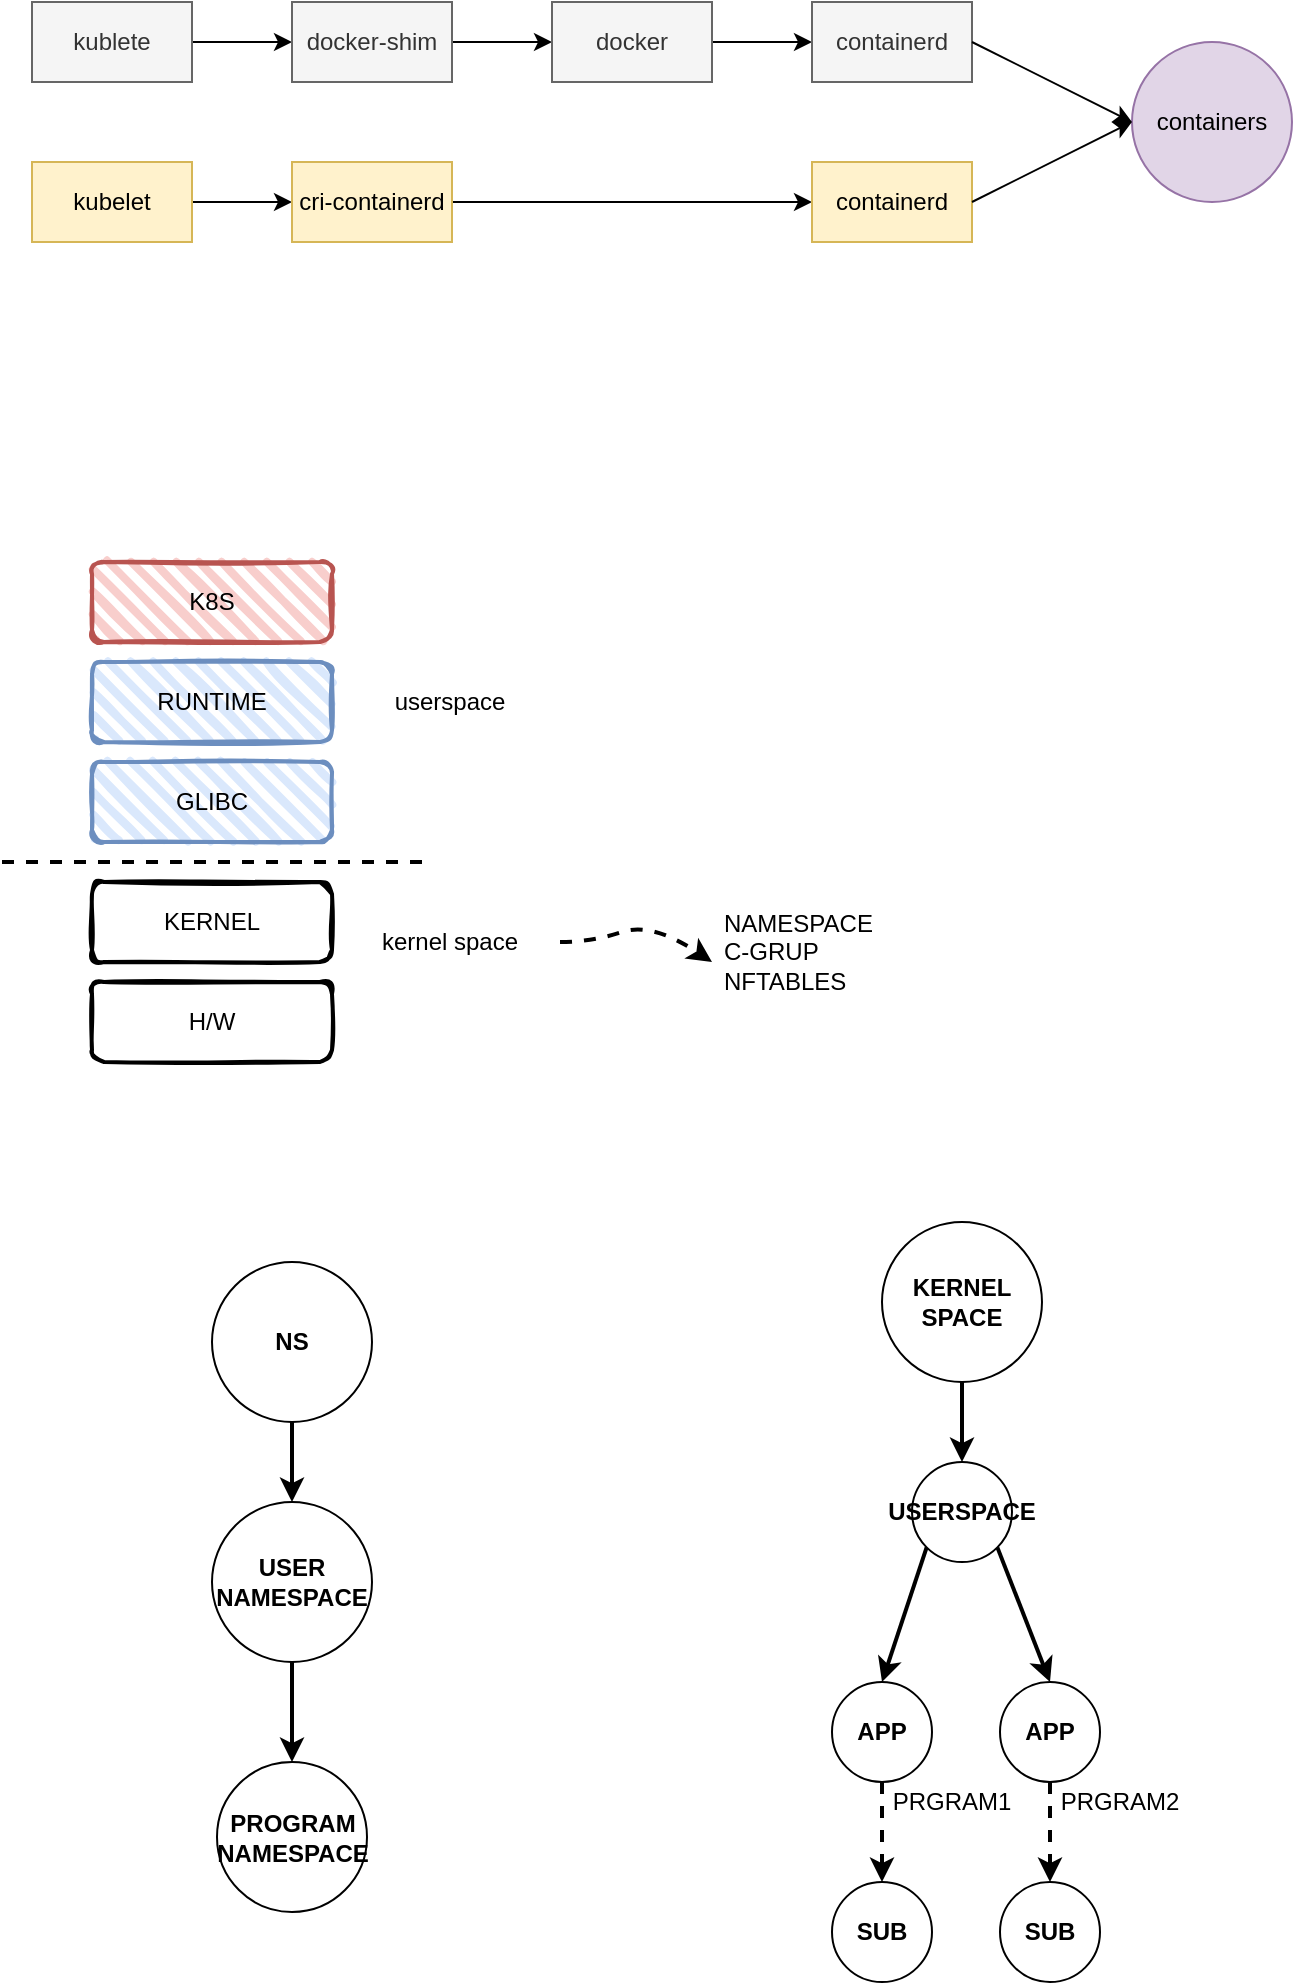 <mxfile version="15.3.1" type="device" pages="5"><diagram id="lU53a9T3rhlTNeN4Qro2" name="KUBERNETES-1"><mxGraphModel dx="1058" dy="774" grid="1" gridSize="10" guides="1" tooltips="1" connect="1" arrows="1" fold="1" page="1" pageScale="1" pageWidth="827" pageHeight="1169" math="0" shadow="0"><root><mxCell id="0"/><mxCell id="1" parent="0"/><mxCell id="UKDhp3e2fkcQgAkjfVU4-5" style="edgeStyle=orthogonalEdgeStyle;rounded=0;orthogonalLoop=1;jettySize=auto;html=1;exitX=1;exitY=0.5;exitDx=0;exitDy=0;" parent="1" source="wXAMZoX788XZ_Nbcwzsj-1" target="wXAMZoX788XZ_Nbcwzsj-2" edge="1"><mxGeometry relative="1" as="geometry"/></mxCell><mxCell id="wXAMZoX788XZ_Nbcwzsj-1" value="kublete" style="whiteSpace=wrap;html=1;aspect=fixed;fontFamily=Helvetica;fontSize=12;fontColor=#333333;align=center;strokeColor=#666666;fillColor=#f5f5f5;" parent="1" vertex="1"><mxGeometry x="50" y="60" width="80" height="40" as="geometry"/></mxCell><mxCell id="UKDhp3e2fkcQgAkjfVU4-7" style="edgeStyle=orthogonalEdgeStyle;rounded=0;orthogonalLoop=1;jettySize=auto;html=1;exitX=1;exitY=0.5;exitDx=0;exitDy=0;entryX=0;entryY=0.5;entryDx=0;entryDy=0;" parent="1" source="wXAMZoX788XZ_Nbcwzsj-2" target="wXAMZoX788XZ_Nbcwzsj-3" edge="1"><mxGeometry relative="1" as="geometry"/></mxCell><mxCell id="wXAMZoX788XZ_Nbcwzsj-2" value="&lt;div&gt;docker-shim&lt;/div&gt;" style="whiteSpace=wrap;html=1;aspect=fixed;fontFamily=Helvetica;fontSize=12;fontColor=#333333;align=center;strokeColor=#666666;fillColor=#f5f5f5;" parent="1" vertex="1"><mxGeometry x="180" y="60" width="80" height="40" as="geometry"/></mxCell><mxCell id="UKDhp3e2fkcQgAkjfVU4-8" style="edgeStyle=orthogonalEdgeStyle;rounded=0;orthogonalLoop=1;jettySize=auto;html=1;exitX=1;exitY=0.5;exitDx=0;exitDy=0;entryX=0;entryY=0.5;entryDx=0;entryDy=0;" parent="1" source="wXAMZoX788XZ_Nbcwzsj-3" target="wXAMZoX788XZ_Nbcwzsj-4" edge="1"><mxGeometry relative="1" as="geometry"/></mxCell><mxCell id="wXAMZoX788XZ_Nbcwzsj-3" value="docker" style="whiteSpace=wrap;html=1;aspect=fixed;fontFamily=Helvetica;fontSize=12;fontColor=#333333;align=center;strokeColor=#666666;fillColor=#f5f5f5;" parent="1" vertex="1"><mxGeometry x="310" y="60" width="80" height="40" as="geometry"/></mxCell><mxCell id="wXAMZoX788XZ_Nbcwzsj-4" value="containerd" style="whiteSpace=wrap;html=1;aspect=fixed;fontFamily=Helvetica;fontSize=12;fontColor=#333333;align=center;strokeColor=#666666;fillColor=#f5f5f5;" parent="1" vertex="1"><mxGeometry x="440" y="60" width="80" height="40" as="geometry"/></mxCell><mxCell id="UKDhp3e2fkcQgAkjfVU4-9" style="edgeStyle=orthogonalEdgeStyle;rounded=0;orthogonalLoop=1;jettySize=auto;html=1;exitX=1;exitY=0.5;exitDx=0;exitDy=0;entryX=0;entryY=0.5;entryDx=0;entryDy=0;" parent="1" source="wXAMZoX788XZ_Nbcwzsj-5" target="wXAMZoX788XZ_Nbcwzsj-6" edge="1"><mxGeometry relative="1" as="geometry"/></mxCell><mxCell id="wXAMZoX788XZ_Nbcwzsj-5" value="kubelet" style="whiteSpace=wrap;html=1;aspect=fixed;fontFamily=Helvetica;fontSize=12;align=center;strokeColor=#d6b656;fillColor=#fff2cc;" parent="1" vertex="1"><mxGeometry x="50" y="140" width="80" height="40" as="geometry"/></mxCell><mxCell id="UKDhp3e2fkcQgAkjfVU4-10" style="edgeStyle=orthogonalEdgeStyle;rounded=0;orthogonalLoop=1;jettySize=auto;html=1;exitX=1;exitY=0.5;exitDx=0;exitDy=0;entryX=0;entryY=0.5;entryDx=0;entryDy=0;" parent="1" source="wXAMZoX788XZ_Nbcwzsj-6" target="wXAMZoX788XZ_Nbcwzsj-8" edge="1"><mxGeometry relative="1" as="geometry"/></mxCell><mxCell id="wXAMZoX788XZ_Nbcwzsj-6" value="cri-containerd" style="whiteSpace=wrap;html=1;aspect=fixed;fontFamily=Helvetica;fontSize=12;align=center;strokeColor=#d6b656;fillColor=#fff2cc;" parent="1" vertex="1"><mxGeometry x="180" y="140" width="80" height="40" as="geometry"/></mxCell><mxCell id="wXAMZoX788XZ_Nbcwzsj-8" value="containerd" style="whiteSpace=wrap;html=1;aspect=fixed;fontFamily=Helvetica;fontSize=12;align=center;strokeColor=#d6b656;fillColor=#fff2cc;" parent="1" vertex="1"><mxGeometry x="440" y="140" width="80" height="40" as="geometry"/></mxCell><mxCell id="wXAMZoX788XZ_Nbcwzsj-10" value="KERNEL" style="rounded=1;whiteSpace=wrap;html=1;strokeWidth=2;fillWeight=4;hachureGap=8;hachureAngle=45;sketch=1;fontFamily=Helvetica;fontSize=12;align=center;" parent="1" vertex="1"><mxGeometry x="80" y="500" width="120" height="40" as="geometry"/></mxCell><mxCell id="wXAMZoX788XZ_Nbcwzsj-11" value="H/W" style="rounded=1;whiteSpace=wrap;html=1;strokeWidth=2;fillWeight=4;hachureGap=8;hachureAngle=45;sketch=1;fontFamily=Helvetica;fontSize=12;align=center;" parent="1" vertex="1"><mxGeometry x="80" y="550" width="120" height="40" as="geometry"/></mxCell><mxCell id="wXAMZoX788XZ_Nbcwzsj-12" value="GLIBC" style="rounded=1;whiteSpace=wrap;html=1;strokeWidth=2;fillWeight=4;hachureGap=8;hachureAngle=45;fillColor=#dae8fc;sketch=1;fontFamily=Helvetica;fontSize=12;align=center;strokeColor=#6c8ebf;" parent="1" vertex="1"><mxGeometry x="80" y="440" width="120" height="40" as="geometry"/></mxCell><mxCell id="wXAMZoX788XZ_Nbcwzsj-13" value="RUNTIME" style="rounded=1;whiteSpace=wrap;html=1;strokeWidth=2;fillWeight=4;hachureGap=8;hachureAngle=45;fillColor=#dae8fc;sketch=1;fontFamily=Helvetica;fontSize=12;align=center;strokeColor=#6c8ebf;" parent="1" vertex="1"><mxGeometry x="80" y="390" width="120" height="40" as="geometry"/></mxCell><mxCell id="wXAMZoX788XZ_Nbcwzsj-14" value="K8S" style="rounded=1;whiteSpace=wrap;html=1;strokeWidth=2;fillWeight=4;hachureGap=8;hachureAngle=45;fillColor=#f8cecc;sketch=1;fontFamily=Helvetica;fontSize=12;align=center;strokeColor=#b85450;" parent="1" vertex="1"><mxGeometry x="80" y="340" width="120" height="40" as="geometry"/></mxCell><mxCell id="wXAMZoX788XZ_Nbcwzsj-15" value="" style="endArrow=none;dashed=1;html=1;strokeWidth=2;" parent="1" edge="1"><mxGeometry width="50" height="50" relative="1" as="geometry"><mxPoint x="35" y="490" as="sourcePoint"/><mxPoint x="245" y="490" as="targetPoint"/></mxGeometry></mxCell><mxCell id="wXAMZoX788XZ_Nbcwzsj-16" value="userspace" style="text;html=1;strokeColor=none;fillColor=none;align=center;verticalAlign=middle;whiteSpace=wrap;rounded=0;" parent="1" vertex="1"><mxGeometry x="239" y="400" width="40" height="20" as="geometry"/></mxCell><mxCell id="wXAMZoX788XZ_Nbcwzsj-17" value="kernel space" style="text;html=1;strokeColor=none;fillColor=none;align=center;verticalAlign=middle;whiteSpace=wrap;rounded=0;" parent="1" vertex="1"><mxGeometry x="204" y="520" width="110" height="20" as="geometry"/></mxCell><mxCell id="wXAMZoX788XZ_Nbcwzsj-20" value="&lt;div align=&quot;left&quot;&gt;NAMESPACE&lt;/div&gt;&lt;div align=&quot;left&quot;&gt;C-GRUP&lt;/div&gt;&lt;div align=&quot;left&quot;&gt;NFTABLES&lt;br&gt;&lt;/div&gt;" style="text;html=1;strokeColor=none;fillColor=none;align=left;verticalAlign=middle;whiteSpace=wrap;rounded=0;" parent="1" vertex="1"><mxGeometry x="394" y="530" width="40" height="10" as="geometry"/></mxCell><mxCell id="wXAMZoX788XZ_Nbcwzsj-23" value="" style="curved=1;endArrow=classic;html=1;dashed=1;strokeWidth=2;exitX=1;exitY=0.5;exitDx=0;exitDy=0;" parent="1" source="wXAMZoX788XZ_Nbcwzsj-17" edge="1"><mxGeometry width="50" height="50" relative="1" as="geometry"><mxPoint x="410" y="450" as="sourcePoint"/><mxPoint x="390" y="540" as="targetPoint"/><Array as="points"><mxPoint x="330" y="530"/><mxPoint x="360" y="520"/></Array></mxGeometry></mxCell><mxCell id="wXAMZoX788XZ_Nbcwzsj-44" style="edgeStyle=none;rounded=0;orthogonalLoop=1;jettySize=auto;html=1;exitX=0.5;exitY=1;exitDx=0;exitDy=0;entryX=0.5;entryY=0;entryDx=0;entryDy=0;strokeWidth=2;" parent="1" source="wXAMZoX788XZ_Nbcwzsj-24" target="wXAMZoX788XZ_Nbcwzsj-25" edge="1"><mxGeometry relative="1" as="geometry"/></mxCell><mxCell id="wXAMZoX788XZ_Nbcwzsj-24" value="NS" style="ellipse;whiteSpace=wrap;html=1;aspect=fixed;fontStyle=1" parent="1" vertex="1"><mxGeometry x="140" y="690" width="80" height="80" as="geometry"/></mxCell><mxCell id="wXAMZoX788XZ_Nbcwzsj-45" style="edgeStyle=none;rounded=0;orthogonalLoop=1;jettySize=auto;html=1;exitX=0.5;exitY=1;exitDx=0;exitDy=0;entryX=0.5;entryY=0;entryDx=0;entryDy=0;strokeWidth=2;" parent="1" source="wXAMZoX788XZ_Nbcwzsj-25" target="wXAMZoX788XZ_Nbcwzsj-26" edge="1"><mxGeometry relative="1" as="geometry"/></mxCell><mxCell id="wXAMZoX788XZ_Nbcwzsj-25" value="&lt;div&gt;USER&lt;/div&gt;&lt;div&gt;NAMESPACE&lt;br&gt;&lt;/div&gt;" style="ellipse;whiteSpace=wrap;html=1;aspect=fixed;fontStyle=1" parent="1" vertex="1"><mxGeometry x="140" y="810" width="80" height="80" as="geometry"/></mxCell><mxCell id="wXAMZoX788XZ_Nbcwzsj-26" value="PROGRAM NAMESPACE" style="ellipse;whiteSpace=wrap;html=1;aspect=fixed;fontStyle=1" parent="1" vertex="1"><mxGeometry x="142.5" y="940" width="75" height="75" as="geometry"/></mxCell><mxCell id="wXAMZoX788XZ_Nbcwzsj-40" style="edgeStyle=none;rounded=0;orthogonalLoop=1;jettySize=auto;html=1;exitX=0;exitY=1;exitDx=0;exitDy=0;entryX=0.5;entryY=0;entryDx=0;entryDy=0;strokeWidth=2;" parent="1" source="wXAMZoX788XZ_Nbcwzsj-27" target="wXAMZoX788XZ_Nbcwzsj-29" edge="1"><mxGeometry relative="1" as="geometry"/></mxCell><mxCell id="wXAMZoX788XZ_Nbcwzsj-41" style="edgeStyle=none;rounded=0;orthogonalLoop=1;jettySize=auto;html=1;exitX=1;exitY=1;exitDx=0;exitDy=0;entryX=0.5;entryY=0;entryDx=0;entryDy=0;strokeWidth=2;" parent="1" source="wXAMZoX788XZ_Nbcwzsj-27" target="wXAMZoX788XZ_Nbcwzsj-30" edge="1"><mxGeometry relative="1" as="geometry"/></mxCell><mxCell id="wXAMZoX788XZ_Nbcwzsj-27" value="USERSPACE" style="ellipse;whiteSpace=wrap;html=1;aspect=fixed;fontStyle=1" parent="1" vertex="1"><mxGeometry x="490" y="790" width="50" height="50" as="geometry"/></mxCell><mxCell id="wXAMZoX788XZ_Nbcwzsj-39" style="edgeStyle=none;rounded=0;orthogonalLoop=1;jettySize=auto;html=1;exitX=0.5;exitY=1;exitDx=0;exitDy=0;entryX=0.5;entryY=0;entryDx=0;entryDy=0;strokeWidth=2;" parent="1" source="wXAMZoX788XZ_Nbcwzsj-28" target="wXAMZoX788XZ_Nbcwzsj-27" edge="1"><mxGeometry relative="1" as="geometry"/></mxCell><mxCell id="wXAMZoX788XZ_Nbcwzsj-28" value="&lt;div&gt;KERNEL&lt;/div&gt;&lt;div&gt;SPACE&lt;br&gt;&lt;/div&gt;" style="ellipse;whiteSpace=wrap;html=1;aspect=fixed;fontStyle=1" parent="1" vertex="1"><mxGeometry x="475" y="670" width="80" height="80" as="geometry"/></mxCell><mxCell id="wXAMZoX788XZ_Nbcwzsj-42" style="edgeStyle=none;rounded=0;orthogonalLoop=1;jettySize=auto;html=1;exitX=0.5;exitY=1;exitDx=0;exitDy=0;entryX=0.5;entryY=0;entryDx=0;entryDy=0;dashed=1;strokeWidth=2;" parent="1" source="wXAMZoX788XZ_Nbcwzsj-29" target="wXAMZoX788XZ_Nbcwzsj-31" edge="1"><mxGeometry relative="1" as="geometry"/></mxCell><mxCell id="wXAMZoX788XZ_Nbcwzsj-29" value="APP" style="ellipse;whiteSpace=wrap;html=1;aspect=fixed;fontStyle=1" parent="1" vertex="1"><mxGeometry x="450" y="900" width="50" height="50" as="geometry"/></mxCell><mxCell id="wXAMZoX788XZ_Nbcwzsj-43" style="edgeStyle=none;rounded=0;orthogonalLoop=1;jettySize=auto;html=1;exitX=0.5;exitY=1;exitDx=0;exitDy=0;entryX=0.5;entryY=0;entryDx=0;entryDy=0;dashed=1;strokeWidth=2;" parent="1" source="wXAMZoX788XZ_Nbcwzsj-30" target="wXAMZoX788XZ_Nbcwzsj-32" edge="1"><mxGeometry relative="1" as="geometry"/></mxCell><mxCell id="wXAMZoX788XZ_Nbcwzsj-30" value="APP" style="ellipse;whiteSpace=wrap;html=1;aspect=fixed;fontStyle=1" parent="1" vertex="1"><mxGeometry x="534" y="900" width="50" height="50" as="geometry"/></mxCell><mxCell id="wXAMZoX788XZ_Nbcwzsj-31" value="SUB" style="ellipse;whiteSpace=wrap;html=1;aspect=fixed;fontStyle=1" parent="1" vertex="1"><mxGeometry x="450" y="1000" width="50" height="50" as="geometry"/></mxCell><mxCell id="wXAMZoX788XZ_Nbcwzsj-32" value="SUB" style="ellipse;whiteSpace=wrap;html=1;aspect=fixed;fontStyle=1" parent="1" vertex="1"><mxGeometry x="534" y="1000" width="50" height="50" as="geometry"/></mxCell><mxCell id="wXAMZoX788XZ_Nbcwzsj-33" value="PRGRAM1" style="text;html=1;strokeColor=none;fillColor=none;align=center;verticalAlign=middle;whiteSpace=wrap;rounded=0;" parent="1" vertex="1"><mxGeometry x="490" y="950" width="40" height="20" as="geometry"/></mxCell><mxCell id="wXAMZoX788XZ_Nbcwzsj-34" value="PRGRAM2" style="text;html=1;strokeColor=none;fillColor=none;align=center;verticalAlign=middle;whiteSpace=wrap;rounded=0;" parent="1" vertex="1"><mxGeometry x="574" y="950" width="40" height="20" as="geometry"/></mxCell><mxCell id="UKDhp3e2fkcQgAkjfVU4-3" value="containers" style="ellipse;whiteSpace=wrap;html=1;aspect=fixed;fillColor=#e1d5e7;strokeColor=#9673a6;" parent="1" vertex="1"><mxGeometry x="600" y="80" width="80" height="80" as="geometry"/></mxCell><mxCell id="UKDhp3e2fkcQgAkjfVU4-4" value="" style="endArrow=classic;html=1;exitX=1;exitY=0.5;exitDx=0;exitDy=0;entryX=0;entryY=0.5;entryDx=0;entryDy=0;" parent="1" source="wXAMZoX788XZ_Nbcwzsj-4" target="UKDhp3e2fkcQgAkjfVU4-3" edge="1"><mxGeometry width="50" height="50" relative="1" as="geometry"><mxPoint x="740" y="500" as="sourcePoint"/><mxPoint x="790" y="450" as="targetPoint"/></mxGeometry></mxCell><mxCell id="UKDhp3e2fkcQgAkjfVU4-12" value="" style="endArrow=classic;html=1;exitX=1;exitY=0.5;exitDx=0;exitDy=0;entryX=0;entryY=0.5;entryDx=0;entryDy=0;" parent="1" source="wXAMZoX788XZ_Nbcwzsj-8" target="UKDhp3e2fkcQgAkjfVU4-3" edge="1"><mxGeometry width="50" height="50" relative="1" as="geometry"><mxPoint x="740" y="500" as="sourcePoint"/><mxPoint x="790" y="450" as="targetPoint"/></mxGeometry></mxCell></root></mxGraphModel></diagram><diagram id="JGiKFFnYYHBX3nrFUvJi" name="KUBERNETES-2"><mxGraphModel dx="1058" dy="774" grid="1" gridSize="10" guides="1" tooltips="1" connect="1" arrows="1" fold="1" page="1" pageScale="1" pageWidth="827" pageHeight="1169" math="0" shadow="0"><root><mxCell id="C0QaUcKfEWQfDM-AZH-M-0"/><mxCell id="C0QaUcKfEWQfDM-AZH-M-1" parent="C0QaUcKfEWQfDM-AZH-M-0"/><mxCell id="-YWg6Kdr_iVYWv-zQhvt-22" value="" style="rounded=1;whiteSpace=wrap;html=1;strokeWidth=2;fillWeight=4;hachureGap=8;hachureAngle=45;fillColor=#dae8fc;sketch=1;strokeColor=#6c8ebf;" parent="C0QaUcKfEWQfDM-AZH-M-1" vertex="1"><mxGeometry x="330" y="620" width="276" height="100" as="geometry"/></mxCell><mxCell id="-YWg6Kdr_iVYWv-zQhvt-0" style="edgeStyle=none;rounded=0;orthogonalLoop=1;jettySize=auto;html=1;exitX=0;exitY=1;exitDx=0;exitDy=0;entryX=0.5;entryY=0;entryDx=0;entryDy=0;strokeWidth=2;" parent="C0QaUcKfEWQfDM-AZH-M-1" source="-YWg6Kdr_iVYWv-zQhvt-2" target="-YWg6Kdr_iVYWv-zQhvt-6" edge="1"><mxGeometry relative="1" as="geometry"/></mxCell><mxCell id="-YWg6Kdr_iVYWv-zQhvt-1" style="edgeStyle=none;rounded=0;orthogonalLoop=1;jettySize=auto;html=1;exitX=1;exitY=1;exitDx=0;exitDy=0;entryX=0.5;entryY=0;entryDx=0;entryDy=0;strokeWidth=2;" parent="C0QaUcKfEWQfDM-AZH-M-1" source="-YWg6Kdr_iVYWv-zQhvt-2" target="-YWg6Kdr_iVYWv-zQhvt-8" edge="1"><mxGeometry relative="1" as="geometry"/></mxCell><mxCell id="-YWg6Kdr_iVYWv-zQhvt-2" value="USERSPACE" style="ellipse;whiteSpace=wrap;html=1;aspect=fixed;fontStyle=1" parent="C0QaUcKfEWQfDM-AZH-M-1" vertex="1"><mxGeometry x="336" y="190" width="50" height="50" as="geometry"/></mxCell><mxCell id="-YWg6Kdr_iVYWv-zQhvt-3" style="edgeStyle=none;rounded=0;orthogonalLoop=1;jettySize=auto;html=1;exitX=0.5;exitY=1;exitDx=0;exitDy=0;entryX=0.5;entryY=0;entryDx=0;entryDy=0;strokeWidth=2;" parent="C0QaUcKfEWQfDM-AZH-M-1" source="-YWg6Kdr_iVYWv-zQhvt-4" target="-YWg6Kdr_iVYWv-zQhvt-2" edge="1"><mxGeometry relative="1" as="geometry"/></mxCell><mxCell id="-YWg6Kdr_iVYWv-zQhvt-4" value="&lt;div&gt;KERNEL&lt;/div&gt;&lt;div&gt;SPACE&lt;br&gt;&lt;/div&gt;" style="ellipse;whiteSpace=wrap;html=1;aspect=fixed;fontStyle=1" parent="C0QaUcKfEWQfDM-AZH-M-1" vertex="1"><mxGeometry x="328" y="74" width="66" height="66" as="geometry"/></mxCell><mxCell id="-YWg6Kdr_iVYWv-zQhvt-5" style="edgeStyle=none;rounded=0;orthogonalLoop=1;jettySize=auto;html=1;exitX=0.5;exitY=1;exitDx=0;exitDy=0;entryX=0.5;entryY=0;entryDx=0;entryDy=0;dashed=1;strokeWidth=2;" parent="C0QaUcKfEWQfDM-AZH-M-1" source="-YWg6Kdr_iVYWv-zQhvt-6" target="-YWg6Kdr_iVYWv-zQhvt-9" edge="1"><mxGeometry relative="1" as="geometry"/></mxCell><mxCell id="-YWg6Kdr_iVYWv-zQhvt-6" value="APP" style="ellipse;whiteSpace=wrap;html=1;aspect=fixed;fontStyle=1" parent="C0QaUcKfEWQfDM-AZH-M-1" vertex="1"><mxGeometry x="296" y="300" width="50" height="50" as="geometry"/></mxCell><mxCell id="-YWg6Kdr_iVYWv-zQhvt-7" style="edgeStyle=none;rounded=0;orthogonalLoop=1;jettySize=auto;html=1;exitX=0.5;exitY=1;exitDx=0;exitDy=0;entryX=0.5;entryY=0;entryDx=0;entryDy=0;dashed=1;strokeWidth=2;" parent="C0QaUcKfEWQfDM-AZH-M-1" source="-YWg6Kdr_iVYWv-zQhvt-8" target="-YWg6Kdr_iVYWv-zQhvt-10" edge="1"><mxGeometry relative="1" as="geometry"/></mxCell><mxCell id="-YWg6Kdr_iVYWv-zQhvt-8" value="APP" style="ellipse;whiteSpace=wrap;html=1;aspect=fixed;fontStyle=1" parent="C0QaUcKfEWQfDM-AZH-M-1" vertex="1"><mxGeometry x="380" y="300" width="50" height="50" as="geometry"/></mxCell><mxCell id="-YWg6Kdr_iVYWv-zQhvt-9" value="SUB" style="ellipse;whiteSpace=wrap;html=1;aspect=fixed;fontStyle=1" parent="C0QaUcKfEWQfDM-AZH-M-1" vertex="1"><mxGeometry x="296" y="400" width="50" height="50" as="geometry"/></mxCell><mxCell id="-YWg6Kdr_iVYWv-zQhvt-10" value="SUB" style="ellipse;whiteSpace=wrap;html=1;aspect=fixed;fontStyle=1" parent="C0QaUcKfEWQfDM-AZH-M-1" vertex="1"><mxGeometry x="380" y="400" width="50" height="50" as="geometry"/></mxCell><mxCell id="-YWg6Kdr_iVYWv-zQhvt-11" value="PRGRAM1" style="text;html=1;strokeColor=none;fillColor=none;align=center;verticalAlign=middle;whiteSpace=wrap;rounded=0;" parent="C0QaUcKfEWQfDM-AZH-M-1" vertex="1"><mxGeometry x="336" y="350" width="40" height="20" as="geometry"/></mxCell><mxCell id="-YWg6Kdr_iVYWv-zQhvt-12" value="PRGRAM2" style="text;html=1;strokeColor=none;fillColor=none;align=center;verticalAlign=middle;whiteSpace=wrap;rounded=0;" parent="C0QaUcKfEWQfDM-AZH-M-1" vertex="1"><mxGeometry x="420" y="350" width="40" height="20" as="geometry"/></mxCell><mxCell id="-YWg6Kdr_iVYWv-zQhvt-13" value="" style="endArrow=classic;html=1;strokeWidth=1;exitX=1;exitY=0.5;exitDx=0;exitDy=0;" parent="C0QaUcKfEWQfDM-AZH-M-1" source="-YWg6Kdr_iVYWv-zQhvt-8" edge="1"><mxGeometry width="50" height="50" relative="1" as="geometry"><mxPoint x="526" y="450" as="sourcePoint"/><mxPoint x="496" y="325" as="targetPoint"/></mxGeometry></mxCell><mxCell id="-YWg6Kdr_iVYWv-zQhvt-14" value="&lt;div align=&quot;left&quot;&gt;&lt;b&gt;C-GROUP&lt;/b&gt;&lt;/div&gt;&lt;div align=&quot;left&quot;&gt;- CUP&lt;/div&gt;&lt;div align=&quot;left&quot;&gt;- MEM&lt;/div&gt;&lt;div align=&quot;left&quot;&gt;- DISK&lt;/div&gt;&lt;div align=&quot;left&quot;&gt;&amp;nbsp;- NET&lt;br&gt;&lt;/div&gt;" style="text;html=1;strokeColor=none;fillColor=none;align=left;verticalAlign=middle;whiteSpace=wrap;rounded=0;" parent="C0QaUcKfEWQfDM-AZH-M-1" vertex="1"><mxGeometry x="516" y="340" width="90" height="20" as="geometry"/></mxCell><mxCell id="-YWg6Kdr_iVYWv-zQhvt-24" style="edgeStyle=none;rounded=0;orthogonalLoop=1;jettySize=auto;html=1;exitX=1;exitY=0.5;exitDx=0;exitDy=0;entryX=0;entryY=0.5;entryDx=0;entryDy=0;fontSize=15;fontColor=#CC0000;strokeWidth=1;" parent="C0QaUcKfEWQfDM-AZH-M-1" source="-YWg6Kdr_iVYWv-zQhvt-17" target="-YWg6Kdr_iVYWv-zQhvt-18" edge="1"><mxGeometry relative="1" as="geometry"/></mxCell><mxCell id="-YWg6Kdr_iVYWv-zQhvt-17" value="PODMAN" style="rounded=0;whiteSpace=wrap;html=1;" parent="C0QaUcKfEWQfDM-AZH-M-1" vertex="1"><mxGeometry x="60" y="648" width="80" height="40" as="geometry"/></mxCell><mxCell id="-YWg6Kdr_iVYWv-zQhvt-26" style="edgeStyle=orthogonalEdgeStyle;rounded=0;orthogonalLoop=1;jettySize=auto;html=1;exitX=0.5;exitY=0;exitDx=0;exitDy=0;entryX=0.5;entryY=0;entryDx=0;entryDy=0;fontSize=15;fontColor=#CC0000;startArrow=classic;startFill=1;strokeWidth=1;" parent="C0QaUcKfEWQfDM-AZH-M-1" source="-YWg6Kdr_iVYWv-zQhvt-18" target="-YWg6Kdr_iVYWv-zQhvt-20" edge="1"><mxGeometry relative="1" as="geometry"><Array as="points"><mxPoint x="213" y="600"/><mxPoint x="510" y="600"/></Array></mxGeometry></mxCell><mxCell id="-YWg6Kdr_iVYWv-zQhvt-18" value="RUNC" style="rounded=0;whiteSpace=wrap;html=1;" parent="C0QaUcKfEWQfDM-AZH-M-1" vertex="1"><mxGeometry x="173" y="648" width="80" height="40" as="geometry"/></mxCell><mxCell id="-YWg6Kdr_iVYWv-zQhvt-25" style="edgeStyle=none;rounded=0;orthogonalLoop=1;jettySize=auto;html=1;exitX=1;exitY=0.5;exitDx=0;exitDy=0;entryX=0;entryY=0.5;entryDx=0;entryDy=0;fontSize=15;fontColor=#CC0000;strokeWidth=1;startArrow=classic;startFill=1;" parent="C0QaUcKfEWQfDM-AZH-M-1" source="-YWg6Kdr_iVYWv-zQhvt-19" target="-YWg6Kdr_iVYWv-zQhvt-20" edge="1"><mxGeometry relative="1" as="geometry"/></mxCell><mxCell id="-YWg6Kdr_iVYWv-zQhvt-19" value="&lt;div&gt;&lt;font color=&quot;#FF0000&quot;&gt;APP&lt;/font&gt;&lt;br&gt;&lt;/div&gt;&lt;div&gt;CONTAINER&lt;br&gt;&lt;/div&gt;" style="rounded=0;whiteSpace=wrap;html=1;" parent="C0QaUcKfEWQfDM-AZH-M-1" vertex="1"><mxGeometry x="350" y="670" width="80" height="40" as="geometry"/></mxCell><mxCell id="-YWg6Kdr_iVYWv-zQhvt-20" value="KERNEL" style="rounded=0;whiteSpace=wrap;html=1;" parent="C0QaUcKfEWQfDM-AZH-M-1" vertex="1"><mxGeometry x="470" y="670" width="80" height="40" as="geometry"/></mxCell><mxCell id="-YWg6Kdr_iVYWv-zQhvt-23" value="&lt;div style=&quot;font-size: 15px;&quot; align=&quot;left&quot;&gt;&lt;b style=&quot;font-size: 15px;&quot;&gt;CONTAINER HOST&lt;/b&gt;&lt;/div&gt;" style="text;html=1;strokeColor=none;fillColor=none;align=left;verticalAlign=middle;whiteSpace=wrap;rounded=0;strokeWidth=1;fontSize=15;fontColor=#CC0000;" parent="C0QaUcKfEWQfDM-AZH-M-1" vertex="1"><mxGeometry x="350" y="632" width="140" height="30" as="geometry"/></mxCell><mxCell id="-YWg6Kdr_iVYWv-zQhvt-27" value="RUNTIME" style="text;html=1;strokeColor=none;fillColor=none;align=center;verticalAlign=middle;whiteSpace=wrap;rounded=0;fontSize=15;fontColor=#CC0000;" parent="C0QaUcKfEWQfDM-AZH-M-1" vertex="1"><mxGeometry x="62" y="698" width="76" height="20" as="geometry"/></mxCell><mxCell id="-YWg6Kdr_iVYWv-zQhvt-31" value="OCI" style="text;html=1;strokeColor=none;fillColor=none;align=center;verticalAlign=middle;whiteSpace=wrap;rounded=0;fontSize=15;fontColor=#CC0000;" parent="C0QaUcKfEWQfDM-AZH-M-1" vertex="1"><mxGeometry x="173" y="698" width="76" height="20" as="geometry"/></mxCell></root></mxGraphModel></diagram><diagram id="Al3ejMa-1rzvFuNp3e_7" name="KUBERNETES-3"><mxGraphModel dx="1428" dy="965" grid="1" gridSize="10" guides="1" tooltips="1" connect="1" arrows="1" fold="1" page="1" pageScale="1" pageWidth="827" pageHeight="1169" math="0" shadow="0"><root><mxCell id="APeQ7llEEAEyZt4ls1jC-0"/><mxCell id="APeQ7llEEAEyZt4ls1jC-1" parent="APeQ7llEEAEyZt4ls1jC-0"/><mxCell id="APeQ7llEEAEyZt4ls1jC-27" value="" style="rounded=0;whiteSpace=wrap;html=1;fontSize=12;fontColor=#333333;strokeWidth=1;fillColor=#f5f5f5;strokeColor=#666666;" parent="APeQ7llEEAEyZt4ls1jC-1" vertex="1"><mxGeometry x="520" y="680" width="200" height="160" as="geometry"/></mxCell><mxCell id="APeQ7llEEAEyZt4ls1jC-26" value="" style="rounded=0;whiteSpace=wrap;html=1;fontSize=12;fontColor=#333333;strokeWidth=1;fillColor=#f5f5f5;strokeColor=#666666;" parent="APeQ7llEEAEyZt4ls1jC-1" vertex="1"><mxGeometry x="80" y="680" width="290" height="240" as="geometry"/></mxCell><mxCell id="o_xk51Az2PSGA68INuz--0" style="edgeStyle=orthogonalEdgeStyle;rounded=0;orthogonalLoop=1;jettySize=auto;html=1;exitX=0.5;exitY=0;exitDx=0;exitDy=0;entryX=0.5;entryY=1;entryDx=0;entryDy=0;" parent="APeQ7llEEAEyZt4ls1jC-1" source="APeQ7llEEAEyZt4ls1jC-4" target="APeQ7llEEAEyZt4ls1jC-14" edge="1"><mxGeometry relative="1" as="geometry"/></mxCell><mxCell id="APeQ7llEEAEyZt4ls1jC-4" value="SERVER" style="label;whiteSpace=wrap;html=1;image=img/clipart/Gear_128x128.png;fontSize=15;strokeWidth=1;fillColor=#eeeeee;strokeColor=#36393d;" parent="APeQ7llEEAEyZt4ls1jC-1" vertex="1"><mxGeometry x="120" y="525" width="140" height="60" as="geometry"/></mxCell><mxCell id="o_xk51Az2PSGA68INuz--6" style="edgeStyle=orthogonalEdgeStyle;rounded=0;orthogonalLoop=1;jettySize=auto;html=1;exitX=0.5;exitY=0;exitDx=0;exitDy=0;entryX=0.5;entryY=1;entryDx=0;entryDy=0;" parent="APeQ7llEEAEyZt4ls1jC-1" source="APeQ7llEEAEyZt4ls1jC-5" target="APeQ7llEEAEyZt4ls1jC-8" edge="1"><mxGeometry relative="1" as="geometry"/></mxCell><mxCell id="APeQ7llEEAEyZt4ls1jC-5" value="SERVER" style="label;whiteSpace=wrap;html=1;image=img/clipart/Gear_128x128.png;fontSize=15;strokeWidth=1;fillColor=#eeeeee;strokeColor=#36393d;" parent="APeQ7llEEAEyZt4ls1jC-1" vertex="1"><mxGeometry x="340" y="525" width="140" height="60" as="geometry"/></mxCell><mxCell id="o_xk51Az2PSGA68INuz--11" style="edgeStyle=orthogonalEdgeStyle;rounded=0;orthogonalLoop=1;jettySize=auto;html=1;exitX=0.5;exitY=0;exitDx=0;exitDy=0;entryX=0.5;entryY=1;entryDx=0;entryDy=0;" parent="APeQ7llEEAEyZt4ls1jC-1" source="APeQ7llEEAEyZt4ls1jC-6" target="APeQ7llEEAEyZt4ls1jC-15" edge="1"><mxGeometry relative="1" as="geometry"/></mxCell><mxCell id="APeQ7llEEAEyZt4ls1jC-6" value="SERVER" style="label;whiteSpace=wrap;html=1;image=img/clipart/Gear_128x128.png;fontSize=15;strokeWidth=1;fillColor=#eeeeee;strokeColor=#36393d;" parent="APeQ7llEEAEyZt4ls1jC-1" vertex="1"><mxGeometry x="610" y="525" width="140" height="60" as="geometry"/></mxCell><mxCell id="o_xk51Az2PSGA68INuz--7" style="edgeStyle=orthogonalEdgeStyle;rounded=0;orthogonalLoop=1;jettySize=auto;html=1;exitX=0.5;exitY=0;exitDx=0;exitDy=0;entryX=0.5;entryY=1;entryDx=0;entryDy=0;fillColor=#f5f5f5;strokeColor=#666666;" parent="APeQ7llEEAEyZt4ls1jC-1" source="APeQ7llEEAEyZt4ls1jC-8" target="APeQ7llEEAEyZt4ls1jC-16" edge="1"><mxGeometry relative="1" as="geometry"/></mxCell><mxCell id="APeQ7llEEAEyZt4ls1jC-8" value="HOST OS" style="rounded=0;whiteSpace=wrap;html=1;fontSize=13;strokeWidth=1;fillColor=#d5e8d4;strokeColor=#82b366;fontStyle=1" parent="APeQ7llEEAEyZt4ls1jC-1" vertex="1"><mxGeometry x="340" y="470" width="140" height="30" as="geometry"/></mxCell><mxCell id="o_xk51Az2PSGA68INuz--2" style="edgeStyle=orthogonalEdgeStyle;rounded=0;orthogonalLoop=1;jettySize=auto;html=1;exitX=0.5;exitY=0;exitDx=0;exitDy=0;entryX=0.5;entryY=1;entryDx=0;entryDy=0;fillColor=#f5f5f5;strokeColor=#666666;" parent="APeQ7llEEAEyZt4ls1jC-1" source="APeQ7llEEAEyZt4ls1jC-10" target="APeQ7llEEAEyZt4ls1jC-11" edge="1"><mxGeometry relative="1" as="geometry"/></mxCell><mxCell id="APeQ7llEEAEyZt4ls1jC-10" value="GUEST OS" style="rounded=0;whiteSpace=wrap;html=1;fontSize=12;strokeWidth=1;fillColor=#f5f5f5;strokeColor=#666666;fontColor=#333333;" parent="APeQ7llEEAEyZt4ls1jC-1" vertex="1"><mxGeometry x="120" y="390" width="140" height="30" as="geometry"/></mxCell><mxCell id="o_xk51Az2PSGA68INuz--3" style="edgeStyle=orthogonalEdgeStyle;rounded=0;orthogonalLoop=1;jettySize=auto;html=1;exitX=0.5;exitY=0;exitDx=0;exitDy=0;entryX=0.5;entryY=1;entryDx=0;entryDy=0;fillColor=#f5f5f5;strokeColor=#666666;" parent="APeQ7llEEAEyZt4ls1jC-1" source="APeQ7llEEAEyZt4ls1jC-11" target="APeQ7llEEAEyZt4ls1jC-20" edge="1"><mxGeometry relative="1" as="geometry"/></mxCell><mxCell id="APeQ7llEEAEyZt4ls1jC-11" value="BIN/LIB" style="rounded=0;whiteSpace=wrap;html=1;fontSize=12;strokeWidth=1;fillColor=#f5f5f5;strokeColor=#666666;fontColor=#333333;" parent="APeQ7llEEAEyZt4ls1jC-1" vertex="1"><mxGeometry x="120" y="340" width="140" height="30" as="geometry"/></mxCell><mxCell id="APeQ7llEEAEyZt4ls1jC-12" value="APPLICATIONS" style="rounded=0;whiteSpace=wrap;html=1;fontSize=12;strokeWidth=1;fillColor=#dae8fc;strokeColor=#6c8ebf;fontStyle=1" parent="APeQ7llEEAEyZt4ls1jC-1" vertex="1"><mxGeometry x="340" y="230" width="140" height="30" as="geometry"/></mxCell><mxCell id="o_xk51Az2PSGA68INuz--1" style="edgeStyle=orthogonalEdgeStyle;rounded=0;orthogonalLoop=1;jettySize=auto;html=1;exitX=0.5;exitY=0;exitDx=0;exitDy=0;entryX=0.5;entryY=1;entryDx=0;entryDy=0;fillColor=#f5f5f5;strokeColor=#666666;" parent="APeQ7llEEAEyZt4ls1jC-1" source="APeQ7llEEAEyZt4ls1jC-14" target="APeQ7llEEAEyZt4ls1jC-10" edge="1"><mxGeometry relative="1" as="geometry"/></mxCell><mxCell id="APeQ7llEEAEyZt4ls1jC-14" value="&lt;div style=&quot;font-size: 14px;&quot;&gt;TYPE 1&lt;/div&gt;&lt;div style=&quot;font-size: 14px;&quot;&gt;HYPERVISOR&lt;br style=&quot;font-size: 14px;&quot;&gt;&lt;/div&gt;" style="rounded=0;whiteSpace=wrap;html=1;fontSize=14;strokeWidth=1;fillColor=#e1d5e7;strokeColor=#9673a6;" parent="APeQ7llEEAEyZt4ls1jC-1" vertex="1"><mxGeometry x="120" y="440" width="140" height="60" as="geometry"/></mxCell><mxCell id="o_xk51Az2PSGA68INuz--13" style="edgeStyle=orthogonalEdgeStyle;rounded=0;orthogonalLoop=1;jettySize=auto;html=1;exitX=0.5;exitY=0;exitDx=0;exitDy=0;entryX=0.5;entryY=1;entryDx=0;entryDy=0;fillColor=#f5f5f5;strokeColor=#666666;" parent="APeQ7llEEAEyZt4ls1jC-1" source="APeQ7llEEAEyZt4ls1jC-15" target="APeQ7llEEAEyZt4ls1jC-17" edge="1"><mxGeometry relative="1" as="geometry"/></mxCell><mxCell id="APeQ7llEEAEyZt4ls1jC-15" value="LINUX OS" style="rounded=0;whiteSpace=wrap;html=1;fontSize=13;strokeWidth=1;fillColor=#d5e8d4;strokeColor=#82b366;fontStyle=1" parent="APeQ7llEEAEyZt4ls1jC-1" vertex="1"><mxGeometry x="610" y="470" width="140" height="30" as="geometry"/></mxCell><mxCell id="o_xk51Az2PSGA68INuz--8" style="edgeStyle=orthogonalEdgeStyle;rounded=0;orthogonalLoop=1;jettySize=auto;html=1;exitX=0.5;exitY=0;exitDx=0;exitDy=0;entryX=0.5;entryY=1;entryDx=0;entryDy=0;fillColor=#f5f5f5;strokeColor=#666666;" parent="APeQ7llEEAEyZt4ls1jC-1" source="APeQ7llEEAEyZt4ls1jC-16" target="APeQ7llEEAEyZt4ls1jC-19" edge="1"><mxGeometry relative="1" as="geometry"/></mxCell><mxCell id="APeQ7llEEAEyZt4ls1jC-16" value="&lt;div style=&quot;font-size: 14px;&quot;&gt;TYPE 2&lt;br style=&quot;font-size: 14px;&quot;&gt;&lt;/div&gt;&lt;div style=&quot;font-size: 14px;&quot;&gt;HYPERVISOR&lt;br style=&quot;font-size: 14px;&quot;&gt;&lt;/div&gt;" style="rounded=0;whiteSpace=wrap;html=1;fontSize=14;strokeWidth=1;fillColor=#e1d5e7;strokeColor=#9673a6;" parent="APeQ7llEEAEyZt4ls1jC-1" vertex="1"><mxGeometry x="340" y="390" width="140" height="60" as="geometry"/></mxCell><mxCell id="o_xk51Az2PSGA68INuz--14" style="edgeStyle=orthogonalEdgeStyle;rounded=0;orthogonalLoop=1;jettySize=auto;html=1;exitX=0.5;exitY=0;exitDx=0;exitDy=0;fillColor=#f5f5f5;strokeColor=#666666;" parent="APeQ7llEEAEyZt4ls1jC-1" source="APeQ7llEEAEyZt4ls1jC-17" target="APeQ7llEEAEyZt4ls1jC-21" edge="1"><mxGeometry relative="1" as="geometry"/></mxCell><mxCell id="APeQ7llEEAEyZt4ls1jC-17" value="CONTAINER RUNTIME" style="rounded=0;whiteSpace=wrap;html=1;fontSize=12;strokeWidth=1;fillColor=#e1d5e7;strokeColor=#9673a6;" parent="APeQ7llEEAEyZt4ls1jC-1" vertex="1"><mxGeometry x="610" y="400" width="140" height="40" as="geometry"/></mxCell><mxCell id="o_xk51Az2PSGA68INuz--10" style="edgeStyle=orthogonalEdgeStyle;rounded=0;orthogonalLoop=1;jettySize=auto;html=1;exitX=0.5;exitY=0;exitDx=0;exitDy=0;entryX=0.5;entryY=1;entryDx=0;entryDy=0;fillColor=#f5f5f5;strokeColor=#666666;" parent="APeQ7llEEAEyZt4ls1jC-1" source="APeQ7llEEAEyZt4ls1jC-18" target="APeQ7llEEAEyZt4ls1jC-12" edge="1"><mxGeometry relative="1" as="geometry"/></mxCell><mxCell id="APeQ7llEEAEyZt4ls1jC-18" value="BIN/LIB" style="rounded=0;whiteSpace=wrap;html=1;fontSize=12;strokeWidth=1;fillColor=#f5f5f5;strokeColor=#666666;fontColor=#333333;" parent="APeQ7llEEAEyZt4ls1jC-1" vertex="1"><mxGeometry x="340" y="290" width="140" height="30" as="geometry"/></mxCell><mxCell id="o_xk51Az2PSGA68INuz--9" style="edgeStyle=orthogonalEdgeStyle;rounded=0;orthogonalLoop=1;jettySize=auto;html=1;exitX=0.5;exitY=0;exitDx=0;exitDy=0;entryX=0.5;entryY=1;entryDx=0;entryDy=0;fillColor=#f5f5f5;strokeColor=#666666;" parent="APeQ7llEEAEyZt4ls1jC-1" source="APeQ7llEEAEyZt4ls1jC-19" target="APeQ7llEEAEyZt4ls1jC-18" edge="1"><mxGeometry relative="1" as="geometry"/></mxCell><mxCell id="APeQ7llEEAEyZt4ls1jC-19" value="GUEST OS" style="rounded=0;whiteSpace=wrap;html=1;fontSize=12;strokeWidth=1;fillColor=#f5f5f5;strokeColor=#666666;fontColor=#333333;" parent="APeQ7llEEAEyZt4ls1jC-1" vertex="1"><mxGeometry x="340" y="340" width="140" height="30" as="geometry"/></mxCell><mxCell id="APeQ7llEEAEyZt4ls1jC-20" value="APPLICATIONS" style="rounded=0;whiteSpace=wrap;html=1;fontSize=12;strokeWidth=1;fillColor=#dae8fc;strokeColor=#6c8ebf;fontStyle=1" parent="APeQ7llEEAEyZt4ls1jC-1" vertex="1"><mxGeometry x="120" y="290" width="140" height="30" as="geometry"/></mxCell><mxCell id="APeQ7llEEAEyZt4ls1jC-21" value="APPLICATIONS" style="rounded=0;whiteSpace=wrap;html=1;fontSize=12;strokeWidth=1;fillColor=#dae8fc;strokeColor=#6c8ebf;fontStyle=1" parent="APeQ7llEEAEyZt4ls1jC-1" vertex="1"><mxGeometry x="610" y="340" width="140" height="30" as="geometry"/></mxCell><mxCell id="APeQ7llEEAEyZt4ls1jC-23" value="POD" style="rounded=0;whiteSpace=wrap;html=1;fontSize=12;strokeWidth=1;" parent="APeQ7llEEAEyZt4ls1jC-1" vertex="1"><mxGeometry x="110" y="730" width="90" height="60" as="geometry"/></mxCell><mxCell id="APeQ7llEEAEyZt4ls1jC-31" style="edgeStyle=orthogonalEdgeStyle;rounded=0;orthogonalLoop=1;jettySize=auto;html=1;exitX=1;exitY=0.5;exitDx=0;exitDy=0;entryX=0;entryY=0.5;entryDx=0;entryDy=0;fontSize=12;fontColor=#000000;startArrow=classic;startFill=1;strokeWidth=1;" parent="APeQ7llEEAEyZt4ls1jC-1" source="APeQ7llEEAEyZt4ls1jC-24" target="APeQ7llEEAEyZt4ls1jC-30" edge="1"><mxGeometry relative="1" as="geometry"/></mxCell><mxCell id="APeQ7llEEAEyZt4ls1jC-24" value="kubelet" style="rounded=0;whiteSpace=wrap;html=1;fontSize=12;strokeWidth=1;" parent="APeQ7llEEAEyZt4ls1jC-1" vertex="1"><mxGeometry x="250" y="730" width="90" height="60" as="geometry"/></mxCell><mxCell id="APeQ7llEEAEyZt4ls1jC-29" style="edgeStyle=orthogonalEdgeStyle;rounded=0;orthogonalLoop=1;jettySize=auto;html=1;exitX=0.5;exitY=0;exitDx=0;exitDy=0;entryX=0;entryY=0.5;entryDx=0;entryDy=0;fontSize=12;fontColor=#000000;startArrow=classic;startFill=1;strokeWidth=1;" parent="APeQ7llEEAEyZt4ls1jC-1" source="APeQ7llEEAEyZt4ls1jC-25" target="APeQ7llEEAEyZt4ls1jC-24" edge="1"><mxGeometry relative="1" as="geometry"/></mxCell><mxCell id="APeQ7llEEAEyZt4ls1jC-38" style="edgeStyle=orthogonalEdgeStyle;rounded=0;orthogonalLoop=1;jettySize=auto;html=1;exitX=0;exitY=0.5;exitDx=0;exitDy=0;entryX=0;entryY=0.5;entryDx=0;entryDy=0;fontSize=12;fontColor=#000000;startArrow=classic;startFill=1;strokeWidth=1;" parent="APeQ7llEEAEyZt4ls1jC-1" source="APeQ7llEEAEyZt4ls1jC-25" target="APeQ7llEEAEyZt4ls1jC-23" edge="1"><mxGeometry relative="1" as="geometry"/></mxCell><mxCell id="APeQ7llEEAEyZt4ls1jC-25" value="runtime" style="rounded=0;whiteSpace=wrap;html=1;fontSize=12;strokeWidth=1;" parent="APeQ7llEEAEyZt4ls1jC-1" vertex="1"><mxGeometry x="110" y="880" width="230" height="30" as="geometry"/></mxCell><mxCell id="APeQ7llEEAEyZt4ls1jC-35" style="edgeStyle=orthogonalEdgeStyle;rounded=0;orthogonalLoop=1;jettySize=auto;html=1;exitX=1;exitY=0.5;exitDx=0;exitDy=0;entryX=0;entryY=0.5;entryDx=0;entryDy=0;fontSize=12;fontColor=#000000;startArrow=classic;startFill=1;strokeWidth=1;" parent="APeQ7llEEAEyZt4ls1jC-1" source="APeQ7llEEAEyZt4ls1jC-30" target="APeQ7llEEAEyZt4ls1jC-33" edge="1"><mxGeometry relative="1" as="geometry"/></mxCell><mxCell id="APeQ7llEEAEyZt4ls1jC-36" style="edgeStyle=orthogonalEdgeStyle;rounded=0;orthogonalLoop=1;jettySize=auto;html=1;exitX=0.5;exitY=0;exitDx=0;exitDy=0;entryX=0;entryY=0.5;entryDx=0;entryDy=0;fontSize=12;fontColor=#000000;startArrow=classic;startFill=1;strokeWidth=1;" parent="APeQ7llEEAEyZt4ls1jC-1" source="APeQ7llEEAEyZt4ls1jC-30" target="APeQ7llEEAEyZt4ls1jC-32" edge="1"><mxGeometry relative="1" as="geometry"/></mxCell><mxCell id="APeQ7llEEAEyZt4ls1jC-30" value="API" style="rounded=0;whiteSpace=wrap;html=1;fontSize=12;strokeWidth=1;" parent="APeQ7llEEAEyZt4ls1jC-1" vertex="1"><mxGeometry x="560" y="730" width="120" height="60" as="geometry"/></mxCell><mxCell id="APeQ7llEEAEyZt4ls1jC-32" value="kubelet" style="rounded=0;whiteSpace=wrap;html=1;fontSize=12;strokeWidth=1;" parent="APeQ7llEEAEyZt4ls1jC-1" vertex="1"><mxGeometry x="820" y="680" width="120" height="60" as="geometry"/></mxCell><mxCell id="APeQ7llEEAEyZt4ls1jC-33" value="etcd" style="rounded=0;whiteSpace=wrap;html=1;fontSize=12;strokeWidth=1;" parent="APeQ7llEEAEyZt4ls1jC-1" vertex="1"><mxGeometry x="820" y="780" width="120" height="60" as="geometry"/></mxCell><mxCell id="APeQ7llEEAEyZt4ls1jC-46" style="edgeStyle=orthogonalEdgeStyle;curved=1;rounded=0;orthogonalLoop=1;jettySize=auto;html=1;exitX=1;exitY=1;exitDx=0;exitDy=0;entryX=0.5;entryY=0;entryDx=0;entryDy=0;fontSize=16;fontColor=#000000;startArrow=classic;startFill=1;strokeWidth=1;" parent="APeQ7llEEAEyZt4ls1jC-1" source="APeQ7llEEAEyZt4ls1jC-39" target="APeQ7llEEAEyZt4ls1jC-43" edge="1"><mxGeometry relative="1" as="geometry"/></mxCell><mxCell id="APeQ7llEEAEyZt4ls1jC-47" style="edgeStyle=orthogonalEdgeStyle;curved=1;rounded=0;orthogonalLoop=1;jettySize=auto;html=1;exitX=0;exitY=1;exitDx=0;exitDy=0;fontSize=16;fontColor=#000000;startArrow=classic;startFill=1;strokeWidth=1;" parent="APeQ7llEEAEyZt4ls1jC-1" source="APeQ7llEEAEyZt4ls1jC-39" edge="1"><mxGeometry relative="1" as="geometry"><mxPoint x="1000" y="495" as="targetPoint"/></mxGeometry></mxCell><mxCell id="APeQ7llEEAEyZt4ls1jC-48" style="edgeStyle=orthogonalEdgeStyle;curved=1;rounded=0;orthogonalLoop=1;jettySize=auto;html=1;exitX=1;exitY=0.5;exitDx=0;exitDy=0;fontSize=17;fontColor=#000000;startArrow=classic;startFill=1;strokeWidth=1;dashed=1;" parent="APeQ7llEEAEyZt4ls1jC-1" source="APeQ7llEEAEyZt4ls1jC-39" target="APeQ7llEEAEyZt4ls1jC-40" edge="1"><mxGeometry relative="1" as="geometry"/></mxCell><mxCell id="APeQ7llEEAEyZt4ls1jC-39" value="container" style="ellipse;whiteSpace=wrap;html=1;aspect=fixed;fontSize=17;fontColor=#000000;strokeWidth=1;fontStyle=1" parent="APeQ7llEEAEyZt4ls1jC-1" vertex="1"><mxGeometry x="1020" y="365" width="100" height="100" as="geometry"/></mxCell><mxCell id="APeQ7llEEAEyZt4ls1jC-40" value="&lt;div style=&quot;font-size: 16px;&quot;&gt;P&lt;/div&gt;&lt;div style=&quot;font-size: 16px;&quot;&gt;O&lt;/div&gt;&lt;div style=&quot;font-size: 16px;&quot;&gt;D&lt;br style=&quot;font-size: 16px;&quot;&gt;&lt;/div&gt;" style="rounded=0;whiteSpace=wrap;html=1;fontSize=16;fontColor=#000000;strokeWidth=1;fontStyle=1" parent="APeQ7llEEAEyZt4ls1jC-1" vertex="1"><mxGeometry x="1250" y="310" width="40" height="210" as="geometry"/></mxCell><mxCell id="APeQ7llEEAEyZt4ls1jC-42" value="&lt;div&gt;runtime&lt;/div&gt;&lt;div&gt;(library)&lt;br&gt;&lt;/div&gt;" style="text;html=1;strokeColor=none;fillColor=none;align=center;verticalAlign=middle;whiteSpace=wrap;rounded=0;fontSize=16;fontColor=#000000;" parent="APeQ7llEEAEyZt4ls1jC-1" vertex="1"><mxGeometry x="980" y="505" width="40" height="20" as="geometry"/></mxCell><mxCell id="APeQ7llEEAEyZt4ls1jC-43" value="application" style="text;html=1;strokeColor=none;fillColor=none;align=center;verticalAlign=middle;whiteSpace=wrap;rounded=0;fontSize=16;fontColor=#000000;" parent="APeQ7llEEAEyZt4ls1jC-1" vertex="1"><mxGeometry x="1130" y="500" width="40" height="20" as="geometry"/></mxCell><mxCell id="APeQ7llEEAEyZt4ls1jC-49" value="&lt;h1&gt;Function&lt;/h1&gt;&lt;p&gt;- namespace&lt;br&gt;- c-group&lt;/p&gt;" style="text;html=1;strokeColor=none;fillColor=none;spacing=5;spacingTop=-20;whiteSpace=wrap;overflow=hidden;rounded=0;fontSize=17;fontColor=#000000;" parent="APeQ7llEEAEyZt4ls1jC-1" vertex="1"><mxGeometry x="1310" y="305" width="190" height="120" as="geometry"/></mxCell><mxCell id="APeQ7llEEAEyZt4ls1jC-50" value="&lt;div align=&quot;left&quot;&gt;mnt&lt;/div&gt;&lt;div align=&quot;left&quot;&gt;uts&lt;/div&gt;&lt;div align=&quot;left&quot;&gt;pid&lt;/div&gt;&lt;div align=&quot;left&quot;&gt;net&lt;br&gt;&lt;/div&gt;" style="text;html=1;strokeColor=none;fillColor=none;align=left;verticalAlign=middle;whiteSpace=wrap;rounded=0;fontSize=17;fontColor=#000000;" parent="APeQ7llEEAEyZt4ls1jC-1" vertex="1"><mxGeometry x="1489" y="395" width="40" height="100" as="geometry"/></mxCell><mxCell id="APeQ7llEEAEyZt4ls1jC-51" value="" style="endArrow=classic;html=1;dashed=1;fontSize=17;fontColor=#000000;strokeWidth=1;" parent="APeQ7llEEAEyZt4ls1jC-1" edge="1"><mxGeometry width="50" height="50" relative="1" as="geometry"><mxPoint x="1421" y="397" as="sourcePoint"/><mxPoint x="1481" y="427" as="targetPoint"/></mxGeometry></mxCell><mxCell id="APeQ7llEEAEyZt4ls1jC-52" value="" style="rounded=1;whiteSpace=wrap;html=1;strokeWidth=2;fillWeight=4;hachureGap=8;hachureAngle=45;sketch=1;fontSize=17;fillColor=#f5f5f5;strokeColor=#666666;fontColor=#333333;" parent="APeQ7llEEAEyZt4ls1jC-1" vertex="1"><mxGeometry x="1160" y="680" width="270" height="270" as="geometry"/></mxCell><mxCell id="APeQ7llEEAEyZt4ls1jC-56" value="" style="edgeStyle=none;rounded=0;orthogonalLoop=1;jettySize=auto;html=1;dashed=1;fontSize=17;fontColor=#000000;startArrow=classic;startFill=1;strokeWidth=1;" parent="APeQ7llEEAEyZt4ls1jC-1" source="APeQ7llEEAEyZt4ls1jC-53" target="APeQ7llEEAEyZt4ls1jC-55" edge="1"><mxGeometry relative="1" as="geometry"/></mxCell><mxCell id="APeQ7llEEAEyZt4ls1jC-53" value="networking" style="rounded=0;whiteSpace=wrap;html=1;fontSize=17;fontColor=#000000;strokeWidth=1;" parent="APeQ7llEEAEyZt4ls1jC-1" vertex="1"><mxGeometry x="1190" y="730" width="220" height="40" as="geometry"/></mxCell><mxCell id="APeQ7llEEAEyZt4ls1jC-54" value="kubernetes" style="rounded=0;whiteSpace=wrap;html=1;fontSize=17;fontColor=#000000;strokeWidth=1;" parent="APeQ7llEEAEyZt4ls1jC-1" vertex="1"><mxGeometry x="1190" y="800" width="220" height="40" as="geometry"/></mxCell><mxCell id="APeQ7llEEAEyZt4ls1jC-55" value="runtime" style="rounded=0;whiteSpace=wrap;html=1;fontSize=17;fontColor=#000000;strokeWidth=1;" parent="APeQ7llEEAEyZt4ls1jC-1" vertex="1"><mxGeometry x="1190" y="870" width="220" height="40" as="geometry"/></mxCell><mxCell id="o_xk51Az2PSGA68INuz--15" value="&lt;span style=&quot;background-color: rgb(212 , 225 , 245)&quot;&gt;하드웨어 기반&lt;/span&gt;" style="text;html=1;strokeColor=none;fillColor=none;align=center;verticalAlign=middle;whiteSpace=wrap;rounded=0;fontStyle=1;" parent="APeQ7llEEAEyZt4ls1jC-1" vertex="1"><mxGeometry x="70" y="445" width="100" height="25" as="geometry"/></mxCell><mxCell id="o_xk51Az2PSGA68INuz--17" value="&lt;span style=&quot;background-color: rgb(212 , 225 , 245)&quot;&gt;소프트웨어 기반&lt;/span&gt;" style="text;html=1;strokeColor=none;fillColor=none;align=center;verticalAlign=middle;whiteSpace=wrap;rounded=0;fontStyle=1;" parent="APeQ7llEEAEyZt4ls1jC-1" vertex="1"><mxGeometry x="280" y="392.5" width="100" height="25" as="geometry"/></mxCell><mxCell id="Tq0A7EssSrAvvOzJ8fCq-0" value="" style="endArrow=none;dashed=1;html=1;fontColor=#000000;" parent="APeQ7llEEAEyZt4ls1jC-1" edge="1"><mxGeometry width="50" height="50" relative="1" as="geometry"><mxPoint x="120" y="1080" as="sourcePoint"/><mxPoint x="1630" y="1080" as="targetPoint"/></mxGeometry></mxCell><mxCell id="Tq0A7EssSrAvvOzJ8fCq-1" value="rkt" style="text;html=1;strokeColor=none;fillColor=none;align=center;verticalAlign=middle;whiteSpace=wrap;rounded=0;fontColor=#000000;fontSize=17;fontStyle=1" parent="APeQ7llEEAEyZt4ls1jC-1" vertex="1"><mxGeometry x="160" y="1050" width="40" height="20" as="geometry"/></mxCell><mxCell id="Tq0A7EssSrAvvOzJ8fCq-2" value="RUNC" style="text;html=1;strokeColor=none;fillColor=none;align=center;verticalAlign=middle;whiteSpace=wrap;rounded=0;fontColor=#000000;fontSize=17;fontStyle=1" parent="APeQ7llEEAEyZt4ls1jC-1" vertex="1"><mxGeometry x="960" y="1050" width="100" height="20" as="geometry"/></mxCell><mxCell id="Tq0A7EssSrAvvOzJ8fCq-4" value="docker(old)" style="text;html=1;strokeColor=none;fillColor=none;align=center;verticalAlign=middle;whiteSpace=wrap;rounded=0;fontColor=#000000;fontSize=17;fontStyle=1" parent="APeQ7llEEAEyZt4ls1jC-1" vertex="1"><mxGeometry x="420" y="1050" width="100" height="20" as="geometry"/></mxCell><mxCell id="Tq0A7EssSrAvvOzJ8fCq-5" value="docker(current)" style="text;html=1;strokeColor=none;fillColor=none;align=center;verticalAlign=middle;whiteSpace=wrap;rounded=0;fontColor=#000000;fontSize=17;fontStyle=1" parent="APeQ7llEEAEyZt4ls1jC-1" vertex="1"><mxGeometry x="710" y="1050" width="100" height="20" as="geometry"/></mxCell><mxCell id="Tq0A7EssSrAvvOzJ8fCq-6" value="Podman" style="text;html=1;strokeColor=none;fillColor=none;align=center;verticalAlign=middle;whiteSpace=wrap;rounded=0;fontColor=#000000;fontSize=17;fontStyle=1" parent="APeQ7llEEAEyZt4ls1jC-1" vertex="1"><mxGeometry x="1191" y="1050" width="100" height="20" as="geometry"/></mxCell><mxCell id="Tq0A7EssSrAvvOzJ8fCq-10" style="edgeStyle=orthogonalEdgeStyle;rounded=0;orthogonalLoop=1;jettySize=auto;html=1;exitX=0;exitY=0.5;exitDx=0;exitDy=0;entryX=0;entryY=0.5;entryDx=0;entryDy=0;fontSize=12;fontColor=#000000;" parent="APeQ7llEEAEyZt4ls1jC-1" source="Tq0A7EssSrAvvOzJ8fCq-7" target="Tq0A7EssSrAvvOzJ8fCq-8" edge="1"><mxGeometry relative="1" as="geometry"/></mxCell><mxCell id="Tq0A7EssSrAvvOzJ8fCq-7" value="systemd" style="rounded=0;whiteSpace=wrap;html=1;fontSize=12;fontColor=#333333;fontStyle=1;fillColor=#f5f5f5;strokeColor=#666666;" parent="APeQ7llEEAEyZt4ls1jC-1" vertex="1"><mxGeometry x="160" y="1100" width="120" height="40" as="geometry"/></mxCell><mxCell id="Tq0A7EssSrAvvOzJ8fCq-12" style="edgeStyle=orthogonalEdgeStyle;rounded=0;orthogonalLoop=1;jettySize=auto;html=1;exitX=0.5;exitY=1;exitDx=0;exitDy=0;entryX=0.5;entryY=0;entryDx=0;entryDy=0;fontSize=12;fontColor=#000000;" parent="APeQ7llEEAEyZt4ls1jC-1" source="Tq0A7EssSrAvvOzJ8fCq-8" target="Tq0A7EssSrAvvOzJ8fCq-9" edge="1"><mxGeometry relative="1" as="geometry"/></mxCell><mxCell id="Tq0A7EssSrAvvOzJ8fCq-8" value="rkt" style="rounded=0;whiteSpace=wrap;html=1;fontSize=12;fontColor=#000000;" parent="APeQ7llEEAEyZt4ls1jC-1" vertex="1"><mxGeometry x="230" y="1160" width="120" height="40" as="geometry"/></mxCell><mxCell id="Tq0A7EssSrAvvOzJ8fCq-9" value="application" style="rounded=0;whiteSpace=wrap;html=1;fontSize=12;fillColor=#dae8fc;strokeColor=#6c8ebf;" parent="APeQ7llEEAEyZt4ls1jC-1" vertex="1"><mxGeometry x="250" y="1220" width="120" height="40" as="geometry"/></mxCell><mxCell id="lVQvzAmhJl_leXtWsRuN-35" style="edgeStyle=orthogonalEdgeStyle;rounded=0;orthogonalLoop=1;jettySize=auto;html=1;exitX=0.5;exitY=1;exitDx=0;exitDy=0;entryX=0.433;entryY=0.05;entryDx=0;entryDy=0;entryPerimeter=0;fontSize=12;" parent="APeQ7llEEAEyZt4ls1jC-1" source="Tq0A7EssSrAvvOzJ8fCq-13" target="Tq0A7EssSrAvvOzJ8fCq-14" edge="1"><mxGeometry relative="1" as="geometry"/></mxCell><mxCell id="Tq0A7EssSrAvvOzJ8fCq-13" value="systemd" style="rounded=0;whiteSpace=wrap;html=1;fontSize=12;fontColor=#333333;fontStyle=1;fillColor=#f5f5f5;strokeColor=#666666;" parent="APeQ7llEEAEyZt4ls1jC-1" vertex="1"><mxGeometry x="420" y="1100" width="120" height="40" as="geometry"/></mxCell><mxCell id="lVQvzAmhJl_leXtWsRuN-36" style="edgeStyle=orthogonalEdgeStyle;rounded=0;orthogonalLoop=1;jettySize=auto;html=1;exitX=0.5;exitY=1;exitDx=0;exitDy=0;entryX=0.5;entryY=0;entryDx=0;entryDy=0;fontSize=12;" parent="APeQ7llEEAEyZt4ls1jC-1" source="Tq0A7EssSrAvvOzJ8fCq-14" target="Tq0A7EssSrAvvOzJ8fCq-15" edge="1"><mxGeometry relative="1" as="geometry"/></mxCell><mxCell id="Tq0A7EssSrAvvOzJ8fCq-14" value="docker run" style="rounded=0;whiteSpace=wrap;html=1;fontSize=12;fontColor=#000000;" parent="APeQ7llEEAEyZt4ls1jC-1" vertex="1"><mxGeometry x="450" y="1160" width="120" height="40" as="geometry"/></mxCell><mxCell id="lVQvzAmhJl_leXtWsRuN-37" style="edgeStyle=orthogonalEdgeStyle;rounded=0;orthogonalLoop=1;jettySize=auto;html=1;exitX=0.5;exitY=1;exitDx=0;exitDy=0;entryX=0.5;entryY=0;entryDx=0;entryDy=0;fontSize=12;" parent="APeQ7llEEAEyZt4ls1jC-1" source="Tq0A7EssSrAvvOzJ8fCq-15" target="Tq0A7EssSrAvvOzJ8fCq-16" edge="1"><mxGeometry relative="1" as="geometry"/></mxCell><mxCell id="Tq0A7EssSrAvvOzJ8fCq-15" value="docker daemon" style="rounded=0;whiteSpace=wrap;html=1;fontSize=12;fontColor=#000000;" parent="APeQ7llEEAEyZt4ls1jC-1" vertex="1"><mxGeometry x="480" y="1220" width="120" height="40" as="geometry"/></mxCell><mxCell id="Tq0A7EssSrAvvOzJ8fCq-16" value="application" style="rounded=0;whiteSpace=wrap;html=1;fontSize=12;fillColor=#dae8fc;strokeColor=#6c8ebf;" parent="APeQ7llEEAEyZt4ls1jC-1" vertex="1"><mxGeometry x="500" y="1280" width="120" height="40" as="geometry"/></mxCell><mxCell id="lVQvzAmhJl_leXtWsRuN-15" style="edgeStyle=orthogonalEdgeStyle;rounded=0;orthogonalLoop=1;jettySize=auto;html=1;exitX=0.5;exitY=1;exitDx=0;exitDy=0;entryX=0.5;entryY=0;entryDx=0;entryDy=0;fontSize=12;" parent="APeQ7llEEAEyZt4ls1jC-1" source="Tq0A7EssSrAvvOzJ8fCq-17" target="lVQvzAmhJl_leXtWsRuN-12" edge="1"><mxGeometry relative="1" as="geometry"/></mxCell><mxCell id="Tq0A7EssSrAvvOzJ8fCq-17" value="systemd" style="rounded=0;whiteSpace=wrap;html=1;fontSize=12;fontColor=#333333;fontStyle=1;fillColor=#f5f5f5;strokeColor=#666666;" parent="APeQ7llEEAEyZt4ls1jC-1" vertex="1"><mxGeometry x="950" y="1100" width="120" height="40" as="geometry"/></mxCell><mxCell id="lVQvzAmhJl_leXtWsRuN-39" style="edgeStyle=orthogonalEdgeStyle;rounded=0;orthogonalLoop=1;jettySize=auto;html=1;exitX=0.5;exitY=1;exitDx=0;exitDy=0;entryX=0.5;entryY=0;entryDx=0;entryDy=0;fontSize=12;" parent="APeQ7llEEAEyZt4ls1jC-1" source="Tq0A7EssSrAvvOzJ8fCq-18" target="Tq0A7EssSrAvvOzJ8fCq-19" edge="1"><mxGeometry relative="1" as="geometry"/></mxCell><mxCell id="Tq0A7EssSrAvvOzJ8fCq-18" value="docker run" style="rounded=0;whiteSpace=wrap;html=1;fontSize=12;fontColor=#000000;" parent="APeQ7llEEAEyZt4ls1jC-1" vertex="1"><mxGeometry x="720" y="1160" width="120" height="40" as="geometry"/></mxCell><mxCell id="lVQvzAmhJl_leXtWsRuN-40" style="edgeStyle=orthogonalEdgeStyle;rounded=0;orthogonalLoop=1;jettySize=auto;html=1;exitX=0.5;exitY=1;exitDx=0;exitDy=0;entryX=0.5;entryY=0;entryDx=0;entryDy=0;fontSize=12;" parent="APeQ7llEEAEyZt4ls1jC-1" source="Tq0A7EssSrAvvOzJ8fCq-19" target="Tq0A7EssSrAvvOzJ8fCq-20" edge="1"><mxGeometry relative="1" as="geometry"/></mxCell><mxCell id="Tq0A7EssSrAvvOzJ8fCq-19" value="docker engine" style="rounded=0;whiteSpace=wrap;html=1;fontSize=12;fontColor=#000000;" parent="APeQ7llEEAEyZt4ls1jC-1" vertex="1"><mxGeometry x="740" y="1220" width="120" height="40" as="geometry"/></mxCell><mxCell id="lVQvzAmhJl_leXtWsRuN-43" style="edgeStyle=orthogonalEdgeStyle;rounded=0;orthogonalLoop=1;jettySize=auto;html=1;exitX=0.5;exitY=1;exitDx=0;exitDy=0;entryX=0.5;entryY=0;entryDx=0;entryDy=0;fontSize=12;" parent="APeQ7llEEAEyZt4ls1jC-1" source="Tq0A7EssSrAvvOzJ8fCq-20" target="Tq0A7EssSrAvvOzJ8fCq-21" edge="1"><mxGeometry relative="1" as="geometry"/></mxCell><mxCell id="Tq0A7EssSrAvvOzJ8fCq-20" value="containered" style="rounded=0;whiteSpace=wrap;html=1;fontSize=12;fontColor=#000000;" parent="APeQ7llEEAEyZt4ls1jC-1" vertex="1"><mxGeometry x="750" y="1280" width="120" height="40" as="geometry"/></mxCell><mxCell id="lVQvzAmhJl_leXtWsRuN-44" style="edgeStyle=orthogonalEdgeStyle;rounded=0;orthogonalLoop=1;jettySize=auto;html=1;exitX=0.5;exitY=1;exitDx=0;exitDy=0;entryX=0.5;entryY=0;entryDx=0;entryDy=0;fontSize=12;" parent="APeQ7llEEAEyZt4ls1jC-1" source="Tq0A7EssSrAvvOzJ8fCq-21" target="Tq0A7EssSrAvvOzJ8fCq-22" edge="1"><mxGeometry relative="1" as="geometry"/></mxCell><mxCell id="Tq0A7EssSrAvvOzJ8fCq-21" value="runc" style="rounded=0;whiteSpace=wrap;html=1;fontSize=12;fontColor=#000000;" parent="APeQ7llEEAEyZt4ls1jC-1" vertex="1"><mxGeometry x="770" y="1340" width="120" height="40" as="geometry"/></mxCell><mxCell id="Tq0A7EssSrAvvOzJ8fCq-22" value="application" style="rounded=0;whiteSpace=wrap;html=1;fontSize=12;fillColor=#dae8fc;strokeColor=#6c8ebf;" parent="APeQ7llEEAEyZt4ls1jC-1" vertex="1"><mxGeometry x="790" y="1400" width="120" height="40" as="geometry"/></mxCell><mxCell id="lVQvzAmhJl_leXtWsRuN-5" style="edgeStyle=orthogonalEdgeStyle;rounded=0;orthogonalLoop=1;jettySize=auto;html=1;exitX=0.5;exitY=1;exitDx=0;exitDy=0;entryX=0.5;entryY=0;entryDx=0;entryDy=0;fontSize=12;" parent="APeQ7llEEAEyZt4ls1jC-1" source="Tq0A7EssSrAvvOzJ8fCq-23" target="lVQvzAmhJl_leXtWsRuN-0" edge="1"><mxGeometry relative="1" as="geometry"/></mxCell><mxCell id="lVQvzAmhJl_leXtWsRuN-7" style="edgeStyle=orthogonalEdgeStyle;rounded=0;orthogonalLoop=1;jettySize=auto;html=1;exitX=0;exitY=0.5;exitDx=0;exitDy=0;entryX=0;entryY=0.5;entryDx=0;entryDy=0;fontSize=12;" parent="APeQ7llEEAEyZt4ls1jC-1" source="Tq0A7EssSrAvvOzJ8fCq-23" target="lVQvzAmhJl_leXtWsRuN-0" edge="1"><mxGeometry relative="1" as="geometry"/></mxCell><mxCell id="lVQvzAmhJl_leXtWsRuN-8" style="edgeStyle=orthogonalEdgeStyle;rounded=0;orthogonalLoop=1;jettySize=auto;html=1;exitX=0;exitY=0.5;exitDx=0;exitDy=0;entryX=0;entryY=0.5;entryDx=0;entryDy=0;fontSize=12;" parent="APeQ7llEEAEyZt4ls1jC-1" source="Tq0A7EssSrAvvOzJ8fCq-23" target="lVQvzAmhJl_leXtWsRuN-2" edge="1"><mxGeometry relative="1" as="geometry"><Array as="points"><mxPoint x="1140" y="1120"/><mxPoint x="1140" y="1300"/></Array></mxGeometry></mxCell><mxCell id="Tq0A7EssSrAvvOzJ8fCq-23" value="systemd" style="rounded=0;whiteSpace=wrap;html=1;fontSize=12;fontColor=#333333;fontStyle=1;fillColor=#f5f5f5;strokeColor=#666666;" parent="APeQ7llEEAEyZt4ls1jC-1" vertex="1"><mxGeometry x="1180" y="1100" width="120" height="40" as="geometry"/></mxCell><mxCell id="lVQvzAmhJl_leXtWsRuN-6" style="edgeStyle=orthogonalEdgeStyle;rounded=0;orthogonalLoop=1;jettySize=auto;html=1;exitX=0.5;exitY=1;exitDx=0;exitDy=0;entryX=0.442;entryY=-0.05;entryDx=0;entryDy=0;entryPerimeter=0;fontSize=12;" parent="APeQ7llEEAEyZt4ls1jC-1" source="lVQvzAmhJl_leXtWsRuN-0" target="lVQvzAmhJl_leXtWsRuN-1" edge="1"><mxGeometry relative="1" as="geometry"/></mxCell><mxCell id="lVQvzAmhJl_leXtWsRuN-0" value="conmon" style="rounded=0;whiteSpace=wrap;html=1;fontSize=12;fontColor=#000000;" parent="APeQ7llEEAEyZt4ls1jC-1" vertex="1"><mxGeometry x="1210" y="1160" width="120" height="40" as="geometry"/></mxCell><mxCell id="lVQvzAmhJl_leXtWsRuN-1" value="&lt;div style=&quot;font-size: 12px;&quot;&gt;infra&lt;/div&gt;&lt;div style=&quot;font-size: 12px;&quot;&gt;Container&lt;br style=&quot;font-size: 12px;&quot;&gt;&lt;/div&gt;" style="rounded=0;whiteSpace=wrap;html=1;fontSize=12;fontColor=#000000;" parent="APeQ7llEEAEyZt4ls1jC-1" vertex="1"><mxGeometry x="1240" y="1220" width="120" height="40" as="geometry"/></mxCell><mxCell id="lVQvzAmhJl_leXtWsRuN-9" style="edgeStyle=orthogonalEdgeStyle;rounded=0;orthogonalLoop=1;jettySize=auto;html=1;exitX=0.5;exitY=1;exitDx=0;exitDy=0;entryX=0.5;entryY=0;entryDx=0;entryDy=0;fontSize=12;" parent="APeQ7llEEAEyZt4ls1jC-1" source="lVQvzAmhJl_leXtWsRuN-2" target="lVQvzAmhJl_leXtWsRuN-3" edge="1"><mxGeometry relative="1" as="geometry"/></mxCell><mxCell id="lVQvzAmhJl_leXtWsRuN-2" value="conmon" style="rounded=0;whiteSpace=wrap;html=1;fontSize=12;fontColor=#000000;" parent="APeQ7llEEAEyZt4ls1jC-1" vertex="1"><mxGeometry x="1210" y="1280" width="120" height="40" as="geometry"/></mxCell><mxCell id="lVQvzAmhJl_leXtWsRuN-10" style="edgeStyle=orthogonalEdgeStyle;rounded=0;orthogonalLoop=1;jettySize=auto;html=1;exitX=0.5;exitY=1;exitDx=0;exitDy=0;entryX=0.5;entryY=0;entryDx=0;entryDy=0;fontSize=12;" parent="APeQ7llEEAEyZt4ls1jC-1" source="lVQvzAmhJl_leXtWsRuN-3" target="lVQvzAmhJl_leXtWsRuN-4" edge="1"><mxGeometry relative="1" as="geometry"/></mxCell><mxCell id="lVQvzAmhJl_leXtWsRuN-3" value="&lt;div style=&quot;font-size: 12px;&quot;&gt;Container A&lt;/div&gt;&lt;div style=&quot;font-size: 12px;&quot;&gt;(runc)&lt;br style=&quot;font-size: 12px;&quot;&gt;&lt;/div&gt;" style="rounded=0;whiteSpace=wrap;html=1;fontSize=12;fontColor=#000000;" parent="APeQ7llEEAEyZt4ls1jC-1" vertex="1"><mxGeometry x="1240" y="1340" width="120" height="40" as="geometry"/></mxCell><mxCell id="lVQvzAmhJl_leXtWsRuN-4" value="&lt;div style=&quot;font-size: 12px;&quot;&gt;Container B&lt;/div&gt;&lt;div style=&quot;font-size: 12px;&quot;&gt;(runc)&lt;br style=&quot;font-size: 12px;&quot;&gt;&lt;/div&gt;" style="rounded=0;whiteSpace=wrap;html=1;fontSize=12;fillColor=#d5e8d4;strokeColor=#82b366;" parent="APeQ7llEEAEyZt4ls1jC-1" vertex="1"><mxGeometry x="1240" y="1400" width="120" height="40" as="geometry"/></mxCell><mxCell id="lVQvzAmhJl_leXtWsRuN-38" style="edgeStyle=orthogonalEdgeStyle;rounded=0;orthogonalLoop=1;jettySize=auto;html=1;exitX=0.5;exitY=1;exitDx=0;exitDy=0;entryX=0.425;entryY=0;entryDx=0;entryDy=0;entryPerimeter=0;fontSize=12;" parent="APeQ7llEEAEyZt4ls1jC-1" source="lVQvzAmhJl_leXtWsRuN-11" target="Tq0A7EssSrAvvOzJ8fCq-18" edge="1"><mxGeometry relative="1" as="geometry"/></mxCell><mxCell id="lVQvzAmhJl_leXtWsRuN-11" value="systemd" style="rounded=0;whiteSpace=wrap;html=1;fontSize=12;fontColor=#333333;fontStyle=1;fillColor=#f5f5f5;strokeColor=#666666;" parent="APeQ7llEEAEyZt4ls1jC-1" vertex="1"><mxGeometry x="700" y="1100" width="120" height="40" as="geometry"/></mxCell><mxCell id="lVQvzAmhJl_leXtWsRuN-14" style="edgeStyle=orthogonalEdgeStyle;rounded=0;orthogonalLoop=1;jettySize=auto;html=1;exitX=0.5;exitY=1;exitDx=0;exitDy=0;entryX=0.5;entryY=0;entryDx=0;entryDy=0;fontSize=12;" parent="APeQ7llEEAEyZt4ls1jC-1" source="lVQvzAmhJl_leXtWsRuN-12" target="lVQvzAmhJl_leXtWsRuN-13" edge="1"><mxGeometry relative="1" as="geometry"/></mxCell><mxCell id="lVQvzAmhJl_leXtWsRuN-12" value="runc" style="rounded=0;whiteSpace=wrap;html=1;fontSize=12;fontColor=#000000;" parent="APeQ7llEEAEyZt4ls1jC-1" vertex="1"><mxGeometry x="980" y="1170" width="120" height="40" as="geometry"/></mxCell><mxCell id="lVQvzAmhJl_leXtWsRuN-13" value="container" style="rounded=0;whiteSpace=wrap;html=1;fontSize=12;fillColor=#d5e8d4;strokeColor=#82b366;" parent="APeQ7llEEAEyZt4ls1jC-1" vertex="1"><mxGeometry x="980" y="1400" width="120" height="40" as="geometry"/></mxCell><mxCell id="lVQvzAmhJl_leXtWsRuN-16" value="CRI-O" style="text;html=1;strokeColor=none;fillColor=none;align=center;verticalAlign=middle;whiteSpace=wrap;rounded=0;fontColor=#000000;fontSize=17;fontStyle=1" parent="APeQ7llEEAEyZt4ls1jC-1" vertex="1"><mxGeometry x="1420" y="1050" width="100" height="20" as="geometry"/></mxCell><mxCell id="lVQvzAmhJl_leXtWsRuN-28" style="edgeStyle=orthogonalEdgeStyle;rounded=0;orthogonalLoop=1;jettySize=auto;html=1;exitX=0.5;exitY=1;exitDx=0;exitDy=0;fontSize=12;" parent="APeQ7llEEAEyZt4ls1jC-1" source="lVQvzAmhJl_leXtWsRuN-19" target="lVQvzAmhJl_leXtWsRuN-20" edge="1"><mxGeometry relative="1" as="geometry"/></mxCell><mxCell id="lVQvzAmhJl_leXtWsRuN-19" value="systemd" style="rounded=0;whiteSpace=wrap;html=1;fontSize=12;fontColor=#333333;fontStyle=1;fillColor=#f5f5f5;strokeColor=#666666;" parent="APeQ7llEEAEyZt4ls1jC-1" vertex="1"><mxGeometry x="1410" y="1100" width="120" height="40" as="geometry"/></mxCell><mxCell id="lVQvzAmhJl_leXtWsRuN-29" style="edgeStyle=orthogonalEdgeStyle;rounded=0;orthogonalLoop=1;jettySize=auto;html=1;exitX=0.5;exitY=1;exitDx=0;exitDy=0;entryX=0.5;entryY=0;entryDx=0;entryDy=0;fontSize=12;" parent="APeQ7llEEAEyZt4ls1jC-1" source="lVQvzAmhJl_leXtWsRuN-20" target="lVQvzAmhJl_leXtWsRuN-21" edge="1"><mxGeometry relative="1" as="geometry"/></mxCell><mxCell id="lVQvzAmhJl_leXtWsRuN-20" value="runc" style="rounded=0;whiteSpace=wrap;html=1;fontSize=12;fontColor=#000000;" parent="APeQ7llEEAEyZt4ls1jC-1" vertex="1"><mxGeometry x="1410" y="1180" width="120" height="40" as="geometry"/></mxCell><mxCell id="lVQvzAmhJl_leXtWsRuN-34" style="edgeStyle=orthogonalEdgeStyle;rounded=0;orthogonalLoop=1;jettySize=auto;html=1;exitX=0.5;exitY=1;exitDx=0;exitDy=0;entryX=0.5;entryY=0;entryDx=0;entryDy=0;fontSize=12;" parent="APeQ7llEEAEyZt4ls1jC-1" source="lVQvzAmhJl_leXtWsRuN-21" target="lVQvzAmhJl_leXtWsRuN-22" edge="1"><mxGeometry relative="1" as="geometry"/></mxCell><mxCell id="lVQvzAmhJl_leXtWsRuN-21" value="OCI Spec" style="rounded=0;whiteSpace=wrap;html=1;fontSize=12;fontColor=#000000;" parent="APeQ7llEEAEyZt4ls1jC-1" vertex="1"><mxGeometry x="1440" y="1250" width="120" height="40" as="geometry"/></mxCell><mxCell id="lVQvzAmhJl_leXtWsRuN-31" style="edgeStyle=orthogonalEdgeStyle;rounded=0;orthogonalLoop=1;jettySize=auto;html=1;exitX=0.5;exitY=1;exitDx=0;exitDy=0;entryX=0.5;entryY=0;entryDx=0;entryDy=0;fontSize=12;" parent="APeQ7llEEAEyZt4ls1jC-1" source="lVQvzAmhJl_leXtWsRuN-22" target="lVQvzAmhJl_leXtWsRuN-25" edge="1"><mxGeometry relative="1" as="geometry"/></mxCell><mxCell id="lVQvzAmhJl_leXtWsRuN-22" value="CRI-O" style="rounded=0;whiteSpace=wrap;html=1;fontSize=12;fontColor=#000000;" parent="APeQ7llEEAEyZt4ls1jC-1" vertex="1"><mxGeometry x="1480" y="1330" width="120" height="40" as="geometry"/></mxCell><mxCell id="lVQvzAmhJl_leXtWsRuN-27" value="" style="edgeStyle=orthogonalEdgeStyle;rounded=0;orthogonalLoop=1;jettySize=auto;html=1;fontSize=12;" parent="APeQ7llEEAEyZt4ls1jC-1" source="lVQvzAmhJl_leXtWsRuN-25" target="lVQvzAmhJl_leXtWsRuN-26" edge="1"><mxGeometry relative="1" as="geometry"/></mxCell><mxCell id="lVQvzAmhJl_leXtWsRuN-25" value="kubernetes" style="rounded=0;whiteSpace=wrap;html=1;fontSize=12;fontColor=#000000;" parent="APeQ7llEEAEyZt4ls1jC-1" vertex="1"><mxGeometry x="1480" y="1400" width="120" height="40" as="geometry"/></mxCell><mxCell id="lVQvzAmhJl_leXtWsRuN-48" style="edgeStyle=orthogonalEdgeStyle;rounded=0;orthogonalLoop=1;jettySize=auto;html=1;exitX=0.5;exitY=1;exitDx=0;exitDy=0;entryX=0.5;entryY=0;entryDx=0;entryDy=0;fontSize=12;" parent="APeQ7llEEAEyZt4ls1jC-1" source="lVQvzAmhJl_leXtWsRuN-26" target="lVQvzAmhJl_leXtWsRuN-45" edge="1"><mxGeometry relative="1" as="geometry"/></mxCell><mxCell id="lVQvzAmhJl_leXtWsRuN-26" value="openshift" style="rounded=0;whiteSpace=wrap;html=1;fontSize=12;fontColor=#000000;" parent="APeQ7llEEAEyZt4ls1jC-1" vertex="1"><mxGeometry x="1480" y="1470" width="120" height="40" as="geometry"/></mxCell><mxCell id="lVQvzAmhJl_leXtWsRuN-45" value="container" style="rounded=0;whiteSpace=wrap;html=1;fontSize=12;fillColor=#d5e8d4;strokeColor=#82b366;" parent="APeQ7llEEAEyZt4ls1jC-1" vertex="1"><mxGeometry x="1480" y="1540" width="120" height="40" as="geometry"/></mxCell></root></mxGraphModel></diagram><diagram id="M0TkJWx3dKyhN_6SS6zS" name="KUBERNETES-4"><mxGraphModel dx="1428" dy="965" grid="1" gridSize="10" guides="1" tooltips="1" connect="1" arrows="1" fold="1" page="1" pageScale="1" pageWidth="827" pageHeight="1169" math="0" shadow="0"><root><mxCell id="cTaFEgAVj7jLWrlAwl5F-0"/><mxCell id="cTaFEgAVj7jLWrlAwl5F-1" parent="cTaFEgAVj7jLWrlAwl5F-0"/><mxCell id="3MlAlHUWxYamsKUBgkU1-0" value="" style="rounded=0;whiteSpace=wrap;html=1;fontSize=12;fontColor=#333333;strokeWidth=1;fillColor=#f5f5f5;strokeColor=#666666;" parent="cTaFEgAVj7jLWrlAwl5F-1" vertex="1"><mxGeometry x="510" y="110" width="200" height="140" as="geometry"/></mxCell><mxCell id="3MlAlHUWxYamsKUBgkU1-1" value="" style="rounded=0;whiteSpace=wrap;html=1;fontSize=12;fontColor=#333333;strokeWidth=1;fillColor=#f5f5f5;strokeColor=#666666;" parent="cTaFEgAVj7jLWrlAwl5F-1" vertex="1"><mxGeometry x="70" y="100" width="290" height="240" as="geometry"/></mxCell><mxCell id="3MlAlHUWxYamsKUBgkU1-2" value="POD" style="rounded=0;whiteSpace=wrap;html=1;fontSize=12;strokeWidth=1;" parent="cTaFEgAVj7jLWrlAwl5F-1" vertex="1"><mxGeometry x="100" y="150" width="90" height="60" as="geometry"/></mxCell><mxCell id="3MlAlHUWxYamsKUBgkU1-3" style="edgeStyle=orthogonalEdgeStyle;rounded=0;orthogonalLoop=1;jettySize=auto;html=1;exitX=1;exitY=0.5;exitDx=0;exitDy=0;entryX=0;entryY=0.5;entryDx=0;entryDy=0;fontSize=12;fontColor=#000000;startArrow=classic;startFill=1;strokeWidth=1;" parent="cTaFEgAVj7jLWrlAwl5F-1" source="3MlAlHUWxYamsKUBgkU1-4" target="3MlAlHUWxYamsKUBgkU1-10" edge="1"><mxGeometry relative="1" as="geometry"/></mxCell><mxCell id="3MlAlHUWxYamsKUBgkU1-4" value="kubelet" style="rounded=0;whiteSpace=wrap;html=1;fontSize=12;strokeWidth=1;" parent="cTaFEgAVj7jLWrlAwl5F-1" vertex="1"><mxGeometry x="240" y="150" width="90" height="60" as="geometry"/></mxCell><mxCell id="3MlAlHUWxYamsKUBgkU1-5" style="edgeStyle=orthogonalEdgeStyle;rounded=0;orthogonalLoop=1;jettySize=auto;html=1;exitX=0.5;exitY=0;exitDx=0;exitDy=0;entryX=0;entryY=0.5;entryDx=0;entryDy=0;fontSize=12;fontColor=#000000;startArrow=classic;startFill=1;strokeWidth=1;" parent="cTaFEgAVj7jLWrlAwl5F-1" source="3MlAlHUWxYamsKUBgkU1-7" target="3MlAlHUWxYamsKUBgkU1-4" edge="1"><mxGeometry relative="1" as="geometry"/></mxCell><mxCell id="3MlAlHUWxYamsKUBgkU1-6" style="edgeStyle=orthogonalEdgeStyle;rounded=0;orthogonalLoop=1;jettySize=auto;html=1;exitX=0;exitY=0.5;exitDx=0;exitDy=0;entryX=0;entryY=0.5;entryDx=0;entryDy=0;fontSize=12;fontColor=#000000;startArrow=classic;startFill=1;strokeWidth=1;" parent="cTaFEgAVj7jLWrlAwl5F-1" source="3MlAlHUWxYamsKUBgkU1-7" target="3MlAlHUWxYamsKUBgkU1-2" edge="1"><mxGeometry relative="1" as="geometry"/></mxCell><mxCell id="3MlAlHUWxYamsKUBgkU1-7" value="runtime" style="rounded=0;whiteSpace=wrap;html=1;fontSize=12;strokeWidth=1;" parent="cTaFEgAVj7jLWrlAwl5F-1" vertex="1"><mxGeometry x="100" y="230" width="230" height="30" as="geometry"/></mxCell><mxCell id="3MlAlHUWxYamsKUBgkU1-8" style="edgeStyle=orthogonalEdgeStyle;rounded=0;orthogonalLoop=1;jettySize=auto;html=1;entryX=0;entryY=0.5;entryDx=0;entryDy=0;fontSize=12;fontColor=#000000;startArrow=classic;startFill=1;strokeWidth=1;exitX=0.5;exitY=1;exitDx=0;exitDy=0;" parent="cTaFEgAVj7jLWrlAwl5F-1" source="3MlAlHUWxYamsKUBgkU1-10" target="3MlAlHUWxYamsKUBgkU1-12" edge="1"><mxGeometry relative="1" as="geometry"><mxPoint x="600" y="220" as="sourcePoint"/></mxGeometry></mxCell><mxCell id="3MlAlHUWxYamsKUBgkU1-9" style="edgeStyle=orthogonalEdgeStyle;rounded=0;orthogonalLoop=1;jettySize=auto;html=1;exitX=0.5;exitY=0;exitDx=0;exitDy=0;entryX=0;entryY=0.5;entryDx=0;entryDy=0;fontSize=12;fontColor=#000000;startArrow=classic;startFill=1;strokeWidth=1;" parent="cTaFEgAVj7jLWrlAwl5F-1" source="3MlAlHUWxYamsKUBgkU1-10" target="3MlAlHUWxYamsKUBgkU1-11" edge="1"><mxGeometry relative="1" as="geometry"><Array as="points"><mxPoint x="610" y="130"/></Array></mxGeometry></mxCell><mxCell id="3MlAlHUWxYamsKUBgkU1-10" value="API" style="rounded=0;whiteSpace=wrap;html=1;fontSize=12;strokeWidth=1;" parent="cTaFEgAVj7jLWrlAwl5F-1" vertex="1"><mxGeometry x="550" y="150" width="120" height="60" as="geometry"/></mxCell><mxCell id="3MlAlHUWxYamsKUBgkU1-11" value="kubelet" style="rounded=0;whiteSpace=wrap;html=1;fontSize=12;strokeWidth=1;" parent="cTaFEgAVj7jLWrlAwl5F-1" vertex="1"><mxGeometry x="800" y="110" width="120" height="40" as="geometry"/></mxCell><mxCell id="3MlAlHUWxYamsKUBgkU1-12" value="etcd" style="rounded=0;whiteSpace=wrap;html=1;fontSize=12;strokeWidth=1;" parent="cTaFEgAVj7jLWrlAwl5F-1" vertex="1"><mxGeometry x="800" y="210" width="120" height="40" as="geometry"/></mxCell><mxCell id="3MlAlHUWxYamsKUBgkU1-15" style="edgeStyle=orthogonalEdgeStyle;rounded=0;orthogonalLoop=1;jettySize=auto;html=1;exitX=1;exitY=0.5;exitDx=0;exitDy=0;entryX=0.5;entryY=1;entryDx=0;entryDy=0;dashed=1;fontSize=17;fontColor=#000000;startArrow=classic;startFill=1;strokeWidth=1;" parent="cTaFEgAVj7jLWrlAwl5F-1" source="3MlAlHUWxYamsKUBgkU1-13" target="3MlAlHUWxYamsKUBgkU1-7" edge="1"><mxGeometry relative="1" as="geometry"/></mxCell><mxCell id="3MlAlHUWxYamsKUBgkU1-13" value="&lt;font style=&quot;font-size: 14px&quot;&gt;APP&lt;/font&gt;" style="ellipse;whiteSpace=wrap;html=1;aspect=fixed;fontSize=17;fontColor=#000000;strokeWidth=1;" parent="cTaFEgAVj7jLWrlAwl5F-1" vertex="1"><mxGeometry x="100" y="280" width="50" height="50" as="geometry"/></mxCell><mxCell id="3MlAlHUWxYamsKUBgkU1-17" value="" style="rounded=0;whiteSpace=wrap;html=1;fontSize=12;fontColor=#333333;strokeWidth=1;fillColor=#f5f5f5;strokeColor=#666666;" parent="cTaFEgAVj7jLWrlAwl5F-1" vertex="1"><mxGeometry x="1260" y="80" width="200" height="190" as="geometry"/></mxCell><mxCell id="3MlAlHUWxYamsKUBgkU1-24" style="edgeStyle=none;rounded=0;orthogonalLoop=1;jettySize=auto;html=1;exitX=0.5;exitY=1;exitDx=0;exitDy=0;entryX=0.5;entryY=0;entryDx=0;entryDy=0;dashed=1;fontSize=17;fontColor=#000000;startArrow=classic;startFill=1;strokeWidth=1;" parent="cTaFEgAVj7jLWrlAwl5F-1" source="3MlAlHUWxYamsKUBgkU1-21" target="3MlAlHUWxYamsKUBgkU1-23" edge="1"><mxGeometry relative="1" as="geometry"/></mxCell><mxCell id="3MlAlHUWxYamsKUBgkU1-21" value="&lt;div&gt;Service IP(VIP)&lt;/div&gt;" style="rounded=0;whiteSpace=wrap;html=1;fontSize=17;fontColor=#000000;strokeWidth=1;" parent="cTaFEgAVj7jLWrlAwl5F-1" vertex="1"><mxGeometry x="1280" y="100" width="160" height="30" as="geometry"/></mxCell><mxCell id="3MlAlHUWxYamsKUBgkU1-22" value="&lt;div&gt;iptables/nftables&lt;/div&gt;" style="rounded=0;whiteSpace=wrap;html=1;fontSize=17;fontColor=#000000;strokeWidth=1;" parent="cTaFEgAVj7jLWrlAwl5F-1" vertex="1"><mxGeometry x="1280" y="160" width="160" height="30" as="geometry"/></mxCell><mxCell id="3MlAlHUWxYamsKUBgkU1-23" value="kube-proxy" style="rounded=0;whiteSpace=wrap;html=1;fontSize=17;fontColor=#000000;strokeWidth=1;" parent="cTaFEgAVj7jLWrlAwl5F-1" vertex="1"><mxGeometry x="1280" y="220" width="160" height="30" as="geometry"/></mxCell><mxCell id="3MlAlHUWxYamsKUBgkU1-37" style="edgeStyle=orthogonalEdgeStyle;rounded=0;orthogonalLoop=1;jettySize=auto;html=1;exitX=1;exitY=0.5;exitDx=0;exitDy=0;entryX=1;entryY=0.5;entryDx=0;entryDy=0;dashed=1;fontSize=12;fontColor=#000000;startArrow=classic;startFill=1;strokeWidth=1;" parent="cTaFEgAVj7jLWrlAwl5F-1" source="3MlAlHUWxYamsKUBgkU1-27" target="3MlAlHUWxYamsKUBgkU1-28" edge="1"><mxGeometry relative="1" as="geometry"/></mxCell><mxCell id="3MlAlHUWxYamsKUBgkU1-42" style="edgeStyle=orthogonalEdgeStyle;rounded=0;orthogonalLoop=1;jettySize=auto;html=1;exitX=0.5;exitY=0;exitDx=0;exitDy=0;dashed=1;fontSize=12;fontColor=#000000;startArrow=classic;startFill=1;strokeWidth=1;" parent="cTaFEgAVj7jLWrlAwl5F-1" source="3MlAlHUWxYamsKUBgkU1-27" target="3MlAlHUWxYamsKUBgkU1-39" edge="1"><mxGeometry relative="1" as="geometry"/></mxCell><mxCell id="3MlAlHUWxYamsKUBgkU1-27" value="API_SERVER" style="rounded=0;whiteSpace=wrap;html=1;fontSize=12;fontColor=#000000;strokeWidth=1;" parent="cTaFEgAVj7jLWrlAwl5F-1" vertex="1"><mxGeometry x="60" y="810" width="160" height="40" as="geometry"/></mxCell><mxCell id="3MlAlHUWxYamsKUBgkU1-28" value="ETCD" style="rounded=0;whiteSpace=wrap;html=1;fontSize=12;fontColor=#000000;strokeWidth=1;" parent="cTaFEgAVj7jLWrlAwl5F-1" vertex="1"><mxGeometry x="60" y="870" width="160" height="40" as="geometry"/></mxCell><mxCell id="3MlAlHUWxYamsKUBgkU1-30" value="KUBELET" style="rounded=0;whiteSpace=wrap;html=1;fontSize=12;fontColor=#000000;strokeWidth=1;" parent="cTaFEgAVj7jLWrlAwl5F-1" vertex="1"><mxGeometry x="300" y="730" width="160" height="40" as="geometry"/></mxCell><mxCell id="3MlAlHUWxYamsKUBgkU1-31" style="edgeStyle=none;rounded=0;orthogonalLoop=1;jettySize=auto;html=1;exitX=0.75;exitY=0;exitDx=0;exitDy=0;dashed=1;fontSize=12;fontColor=#000000;startArrow=classic;startFill=1;strokeWidth=1;" parent="cTaFEgAVj7jLWrlAwl5F-1" source="3MlAlHUWxYamsKUBgkU1-27" target="3MlAlHUWxYamsKUBgkU1-27" edge="1"><mxGeometry relative="1" as="geometry"/></mxCell><mxCell id="3MlAlHUWxYamsKUBgkU1-32" value="RUNTIME" style="rounded=0;whiteSpace=wrap;html=1;fontSize=12;fontColor=#000000;strokeWidth=1;" parent="cTaFEgAVj7jLWrlAwl5F-1" vertex="1"><mxGeometry x="540" y="630" width="160" height="40" as="geometry"/></mxCell><mxCell id="3MlAlHUWxYamsKUBgkU1-33" value="" style="rounded=0;whiteSpace=wrap;html=1;fontSize=12;fontColor=#000000;strokeWidth=1;labelPosition=left;verticalLabelPosition=top;align=left;verticalAlign=bottom;" parent="cTaFEgAVj7jLWrlAwl5F-1" vertex="1"><mxGeometry x="540" y="710" width="160" height="200" as="geometry"/></mxCell><mxCell id="3MlAlHUWxYamsKUBgkU1-34" value="APP" style="ellipse;whiteSpace=wrap;html=1;aspect=fixed;fontSize=12;fontColor=#333333;strokeWidth=1;fillColor=#f5f5f5;strokeColor=#666666;" parent="cTaFEgAVj7jLWrlAwl5F-1" vertex="1"><mxGeometry x="570" y="790" width="100" height="100" as="geometry"/></mxCell><mxCell id="3MlAlHUWxYamsKUBgkU1-35" value="POD" style="text;html=1;strokeColor=none;fillColor=none;align=center;verticalAlign=middle;whiteSpace=wrap;rounded=0;fontSize=12;fontColor=#000000;" parent="cTaFEgAVj7jLWrlAwl5F-1" vertex="1"><mxGeometry x="540" y="720" width="40" height="20" as="geometry"/></mxCell><mxCell id="3MlAlHUWxYamsKUBgkU1-39" value="API" style="rhombus;whiteSpace=wrap;html=1;fontSize=12;fontColor=#000000;strokeWidth=1;align=center;" parent="cTaFEgAVj7jLWrlAwl5F-1" vertex="1"><mxGeometry x="100" y="710" width="80" height="80" as="geometry"/></mxCell><mxCell id="3MlAlHUWxYamsKUBgkU1-44" value="" style="endArrow=classic;html=1;dashed=1;fontSize=12;fontColor=#000000;strokeWidth=1;entryX=0;entryY=0.5;entryDx=0;entryDy=0;" parent="cTaFEgAVj7jLWrlAwl5F-1" source="3MlAlHUWxYamsKUBgkU1-39" target="3MlAlHUWxYamsKUBgkU1-69" edge="1"><mxGeometry width="50" height="50" relative="1" as="geometry"><mxPoint x="140" y="720" as="sourcePoint"/><mxPoint x="290" y="650" as="targetPoint"/></mxGeometry></mxCell><mxCell id="3MlAlHUWxYamsKUBgkU1-45" value="" style="endArrow=classic;html=1;dashed=1;fontSize=12;fontColor=#000000;strokeWidth=1;entryX=0;entryY=0.5;entryDx=0;entryDy=0;exitX=1;exitY=0.5;exitDx=0;exitDy=0;" parent="cTaFEgAVj7jLWrlAwl5F-1" source="3MlAlHUWxYamsKUBgkU1-39" target="3MlAlHUWxYamsKUBgkU1-30" edge="1"><mxGeometry width="50" height="50" relative="1" as="geometry"><mxPoint x="270" y="630" as="sourcePoint"/><mxPoint x="320" y="580" as="targetPoint"/></mxGeometry></mxCell><mxCell id="3MlAlHUWxYamsKUBgkU1-46" value="" style="endArrow=classic;html=1;dashed=1;fontSize=12;fontColor=#000000;strokeWidth=1;exitX=1;exitY=0.5;exitDx=0;exitDy=0;" parent="cTaFEgAVj7jLWrlAwl5F-1" source="3MlAlHUWxYamsKUBgkU1-30" edge="1"><mxGeometry width="50" height="50" relative="1" as="geometry"><mxPoint x="490" y="700" as="sourcePoint"/><mxPoint x="540" y="650" as="targetPoint"/></mxGeometry></mxCell><mxCell id="3MlAlHUWxYamsKUBgkU1-47" value="" style="endArrow=classic;html=1;dashed=1;fontSize=12;fontColor=#000000;strokeWidth=1;" parent="cTaFEgAVj7jLWrlAwl5F-1" source="3MlAlHUWxYamsKUBgkU1-32" edge="1"><mxGeometry width="50" height="50" relative="1" as="geometry"><mxPoint x="270" y="630" as="sourcePoint"/><mxPoint x="620" y="710" as="targetPoint"/></mxGeometry></mxCell><mxCell id="3MlAlHUWxYamsKUBgkU1-48" value="" style="endArrow=classic;html=1;dashed=1;fontSize=12;fontColor=#000000;strokeWidth=1;exitX=0.75;exitY=1;exitDx=0;exitDy=0;" parent="cTaFEgAVj7jLWrlAwl5F-1" source="3MlAlHUWxYamsKUBgkU1-32" edge="1"><mxGeometry width="50" height="50" relative="1" as="geometry"><mxPoint x="270" y="630" as="sourcePoint"/><mxPoint x="660" y="810" as="targetPoint"/></mxGeometry></mxCell><mxCell id="3MlAlHUWxYamsKUBgkU1-50" style="edgeStyle=orthogonalEdgeStyle;rounded=0;orthogonalLoop=1;jettySize=auto;html=1;exitX=1;exitY=0.5;exitDx=0;exitDy=0;entryX=1;entryY=0.5;entryDx=0;entryDy=0;dashed=1;fontSize=12;fontColor=#000000;startArrow=classic;startFill=1;strokeWidth=1;" parent="cTaFEgAVj7jLWrlAwl5F-1" source="3MlAlHUWxYamsKUBgkU1-52" target="3MlAlHUWxYamsKUBgkU1-53" edge="1"><mxGeometry relative="1" as="geometry"/></mxCell><mxCell id="3MlAlHUWxYamsKUBgkU1-51" style="edgeStyle=orthogonalEdgeStyle;rounded=0;orthogonalLoop=1;jettySize=auto;html=1;exitX=0.5;exitY=0;exitDx=0;exitDy=0;dashed=1;fontSize=12;fontColor=#000000;startArrow=classic;startFill=1;strokeWidth=1;" parent="cTaFEgAVj7jLWrlAwl5F-1" source="3MlAlHUWxYamsKUBgkU1-52" target="3MlAlHUWxYamsKUBgkU1-60" edge="1"><mxGeometry relative="1" as="geometry"/></mxCell><mxCell id="3MlAlHUWxYamsKUBgkU1-52" value="API_SERVER" style="rounded=0;whiteSpace=wrap;html=1;fontSize=12;fontColor=#000000;strokeWidth=1;" parent="cTaFEgAVj7jLWrlAwl5F-1" vertex="1"><mxGeometry x="870" y="810" width="160" height="40" as="geometry"/></mxCell><mxCell id="3MlAlHUWxYamsKUBgkU1-53" value="ETCD" style="rounded=0;whiteSpace=wrap;html=1;fontSize=12;fontColor=#000000;strokeWidth=1;" parent="cTaFEgAVj7jLWrlAwl5F-1" vertex="1"><mxGeometry x="870" y="870" width="160" height="40" as="geometry"/></mxCell><mxCell id="3MlAlHUWxYamsKUBgkU1-54" value="KUBELET" style="rounded=0;whiteSpace=wrap;html=1;fontSize=12;fontColor=#000000;strokeWidth=1;" parent="cTaFEgAVj7jLWrlAwl5F-1" vertex="1"><mxGeometry x="1100" y="700" width="160" height="40" as="geometry"/></mxCell><mxCell id="3MlAlHUWxYamsKUBgkU1-55" style="edgeStyle=none;rounded=0;orthogonalLoop=1;jettySize=auto;html=1;exitX=0.75;exitY=0;exitDx=0;exitDy=0;dashed=1;fontSize=12;fontColor=#000000;startArrow=classic;startFill=1;strokeWidth=1;" parent="cTaFEgAVj7jLWrlAwl5F-1" source="3MlAlHUWxYamsKUBgkU1-52" target="3MlAlHUWxYamsKUBgkU1-52" edge="1"><mxGeometry relative="1" as="geometry"/></mxCell><mxCell id="3MlAlHUWxYamsKUBgkU1-56" value="RUNTIME" style="rounded=0;whiteSpace=wrap;html=1;fontSize=12;fontColor=#000000;strokeWidth=1;" parent="cTaFEgAVj7jLWrlAwl5F-1" vertex="1"><mxGeometry x="1350" y="630" width="160" height="40" as="geometry"/></mxCell><mxCell id="3MlAlHUWxYamsKUBgkU1-57" value="" style="rounded=0;whiteSpace=wrap;html=1;fontSize=12;fontColor=#000000;strokeWidth=1;labelPosition=left;verticalLabelPosition=top;align=left;verticalAlign=bottom;" parent="cTaFEgAVj7jLWrlAwl5F-1" vertex="1"><mxGeometry x="1350" y="710" width="160" height="200" as="geometry"/></mxCell><mxCell id="3MlAlHUWxYamsKUBgkU1-58" value="APP" style="ellipse;whiteSpace=wrap;html=1;aspect=fixed;fontSize=12;fontColor=#333333;strokeWidth=1;fillColor=#f5f5f5;strokeColor=#666666;" parent="cTaFEgAVj7jLWrlAwl5F-1" vertex="1"><mxGeometry x="1380" y="790" width="100" height="100" as="geometry"/></mxCell><mxCell id="3MlAlHUWxYamsKUBgkU1-59" value="POD" style="text;html=1;strokeColor=none;fillColor=none;align=center;verticalAlign=middle;whiteSpace=wrap;rounded=0;fontSize=12;fontColor=#000000;" parent="cTaFEgAVj7jLWrlAwl5F-1" vertex="1"><mxGeometry x="1350" y="720" width="40" height="20" as="geometry"/></mxCell><mxCell id="3MlAlHUWxYamsKUBgkU1-60" value="API" style="rhombus;whiteSpace=wrap;html=1;fontSize=12;fontColor=#000000;strokeWidth=1;align=center;" parent="cTaFEgAVj7jLWrlAwl5F-1" vertex="1"><mxGeometry x="910" y="710" width="80" height="80" as="geometry"/></mxCell><mxCell id="3MlAlHUWxYamsKUBgkU1-61" value="" style="endArrow=classic;html=1;dashed=1;fontSize=12;fontColor=#000000;strokeWidth=1;entryX=0;entryY=0.5;entryDx=0;entryDy=0;" parent="cTaFEgAVj7jLWrlAwl5F-1" source="3MlAlHUWxYamsKUBgkU1-60" target="3MlAlHUWxYamsKUBgkU1-71" edge="1"><mxGeometry width="50" height="50" relative="1" as="geometry"><mxPoint x="950" y="720" as="sourcePoint"/><mxPoint x="1100" y="650" as="targetPoint"/></mxGeometry></mxCell><mxCell id="3MlAlHUWxYamsKUBgkU1-62" value="" style="endArrow=classic;html=1;dashed=1;fontSize=12;fontColor=#000000;strokeWidth=1;entryX=0;entryY=0.5;entryDx=0;entryDy=0;exitX=1;exitY=0.5;exitDx=0;exitDy=0;" parent="cTaFEgAVj7jLWrlAwl5F-1" source="3MlAlHUWxYamsKUBgkU1-60" target="3MlAlHUWxYamsKUBgkU1-54" edge="1"><mxGeometry width="50" height="50" relative="1" as="geometry"><mxPoint x="1080" y="630" as="sourcePoint"/><mxPoint x="1130" y="580" as="targetPoint"/></mxGeometry></mxCell><mxCell id="3MlAlHUWxYamsKUBgkU1-63" value="" style="endArrow=classic;html=1;dashed=1;fontSize=12;fontColor=#000000;strokeWidth=1;exitX=1;exitY=0.5;exitDx=0;exitDy=0;" parent="cTaFEgAVj7jLWrlAwl5F-1" source="3MlAlHUWxYamsKUBgkU1-54" edge="1"><mxGeometry width="50" height="50" relative="1" as="geometry"><mxPoint x="1300" y="700" as="sourcePoint"/><mxPoint x="1350" y="650" as="targetPoint"/></mxGeometry></mxCell><mxCell id="3MlAlHUWxYamsKUBgkU1-64" value="" style="endArrow=classic;html=1;dashed=1;fontSize=12;fontColor=#000000;strokeWidth=1;" parent="cTaFEgAVj7jLWrlAwl5F-1" source="3MlAlHUWxYamsKUBgkU1-56" edge="1"><mxGeometry width="50" height="50" relative="1" as="geometry"><mxPoint x="1080" y="630" as="sourcePoint"/><mxPoint x="1430" y="710" as="targetPoint"/></mxGeometry></mxCell><mxCell id="3MlAlHUWxYamsKUBgkU1-65" value="" style="endArrow=classic;html=1;dashed=1;fontSize=12;fontColor=#000000;strokeWidth=1;exitX=0.75;exitY=1;exitDx=0;exitDy=0;" parent="cTaFEgAVj7jLWrlAwl5F-1" source="3MlAlHUWxYamsKUBgkU1-56" edge="1"><mxGeometry width="50" height="50" relative="1" as="geometry"><mxPoint x="1080" y="630" as="sourcePoint"/><mxPoint x="1470" y="810" as="targetPoint"/></mxGeometry></mxCell><mxCell id="3MlAlHUWxYamsKUBgkU1-66" value="KUBE-SCHEDULER" style="rounded=0;whiteSpace=wrap;html=1;fontSize=12;fontColor=#000000;strokeWidth=1;" parent="cTaFEgAVj7jLWrlAwl5F-1" vertex="1"><mxGeometry x="1100" y="810" width="160" height="40" as="geometry"/></mxCell><mxCell id="3MlAlHUWxYamsKUBgkU1-68" value="" style="endArrow=classic;startArrow=classic;html=1;dashed=1;fontSize=12;fontColor=#000000;strokeWidth=1;exitX=1;exitY=0;exitDx=0;exitDy=0;entryX=0;entryY=0;entryDx=0;entryDy=0;" parent="cTaFEgAVj7jLWrlAwl5F-1" source="3MlAlHUWxYamsKUBgkU1-52" target="3MlAlHUWxYamsKUBgkU1-66" edge="1"><mxGeometry width="50" height="50" relative="1" as="geometry"><mxPoint x="1320" y="780" as="sourcePoint"/><mxPoint x="1370" y="730" as="targetPoint"/></mxGeometry></mxCell><mxCell id="3MlAlHUWxYamsKUBgkU1-69" value="KUBE-PROXY" style="rhombus;whiteSpace=wrap;html=1;fontSize=12;fontColor=#000000;strokeWidth=1;align=center;" parent="cTaFEgAVj7jLWrlAwl5F-1" vertex="1"><mxGeometry x="330" y="584.5" width="100" height="100" as="geometry"/></mxCell><mxCell id="3MlAlHUWxYamsKUBgkU1-70" value="" style="endArrow=classic;html=1;dashed=1;fontSize=12;fontColor=#000000;strokeWidth=1;exitX=0.5;exitY=1;exitDx=0;exitDy=0;" parent="cTaFEgAVj7jLWrlAwl5F-1" source="3MlAlHUWxYamsKUBgkU1-69" target="3MlAlHUWxYamsKUBgkU1-30" edge="1"><mxGeometry width="50" height="50" relative="1" as="geometry"><mxPoint x="400" y="750" as="sourcePoint"/><mxPoint x="450" y="700" as="targetPoint"/></mxGeometry></mxCell><mxCell id="3MlAlHUWxYamsKUBgkU1-71" value="KUBE-PROXY" style="rhombus;whiteSpace=wrap;html=1;fontSize=12;fontColor=#000000;strokeWidth=1;align=center;" parent="cTaFEgAVj7jLWrlAwl5F-1" vertex="1"><mxGeometry x="1130" y="570" width="100" height="100" as="geometry"/></mxCell><mxCell id="3MlAlHUWxYamsKUBgkU1-72" value="" style="endArrow=classic;html=1;dashed=1;fontSize=12;fontColor=#000000;strokeWidth=1;exitX=0.5;exitY=1;exitDx=0;exitDy=0;entryX=0.5;entryY=0;entryDx=0;entryDy=0;" parent="cTaFEgAVj7jLWrlAwl5F-1" source="3MlAlHUWxYamsKUBgkU1-71" target="3MlAlHUWxYamsKUBgkU1-54" edge="1"><mxGeometry width="50" height="50" relative="1" as="geometry"><mxPoint x="1270" y="750" as="sourcePoint"/><mxPoint x="1320" y="700" as="targetPoint"/></mxGeometry></mxCell><mxCell id="L61sEQ5OF_pDlJMFQon1-0" style="edgeStyle=orthogonalEdgeStyle;rounded=0;orthogonalLoop=1;jettySize=auto;html=1;exitX=1;exitY=0.5;exitDx=0;exitDy=0;entryX=1;entryY=0.5;entryDx=0;entryDy=0;dashed=1;fontSize=12;fontColor=#000000;startArrow=classic;startFill=1;strokeWidth=1;" edge="1" parent="cTaFEgAVj7jLWrlAwl5F-1" source="L61sEQ5OF_pDlJMFQon1-2" target="L61sEQ5OF_pDlJMFQon1-3"><mxGeometry relative="1" as="geometry"/></mxCell><mxCell id="L61sEQ5OF_pDlJMFQon1-1" style="edgeStyle=orthogonalEdgeStyle;rounded=0;orthogonalLoop=1;jettySize=auto;html=1;exitX=0.5;exitY=0;exitDx=0;exitDy=0;dashed=1;fontSize=12;fontColor=#000000;startArrow=classic;startFill=1;strokeWidth=1;" edge="1" parent="cTaFEgAVj7jLWrlAwl5F-1" source="L61sEQ5OF_pDlJMFQon1-2" target="L61sEQ5OF_pDlJMFQon1-10"><mxGeometry relative="1" as="geometry"/></mxCell><mxCell id="L61sEQ5OF_pDlJMFQon1-21" style="edgeStyle=orthogonalEdgeStyle;rounded=0;orthogonalLoop=1;jettySize=auto;html=1;exitX=0;exitY=0.5;exitDx=0;exitDy=0;entryX=0;entryY=0.5;entryDx=0;entryDy=0;dashed=1;dashPattern=1 1;startArrow=classic;startFill=1;" edge="1" parent="cTaFEgAVj7jLWrlAwl5F-1" source="L61sEQ5OF_pDlJMFQon1-2" target="L61sEQ5OF_pDlJMFQon1-20"><mxGeometry relative="1" as="geometry"/></mxCell><mxCell id="L61sEQ5OF_pDlJMFQon1-2" value="API_SERVER" style="rounded=0;whiteSpace=wrap;html=1;fontSize=12;fontColor=#000000;strokeWidth=1;" vertex="1" parent="cTaFEgAVj7jLWrlAwl5F-1"><mxGeometry x="870" y="1280" width="160" height="40" as="geometry"/></mxCell><mxCell id="L61sEQ5OF_pDlJMFQon1-3" value="ETCD" style="rounded=0;whiteSpace=wrap;html=1;fontSize=12;fontColor=#000000;strokeWidth=1;" vertex="1" parent="cTaFEgAVj7jLWrlAwl5F-1"><mxGeometry x="960" y="1340" width="70" height="40" as="geometry"/></mxCell><mxCell id="L61sEQ5OF_pDlJMFQon1-4" value="KUBELET" style="rounded=0;whiteSpace=wrap;html=1;fontSize=12;fontColor=#000000;strokeWidth=1;" vertex="1" parent="cTaFEgAVj7jLWrlAwl5F-1"><mxGeometry x="1100" y="1170" width="160" height="40" as="geometry"/></mxCell><mxCell id="L61sEQ5OF_pDlJMFQon1-5" style="edgeStyle=none;rounded=0;orthogonalLoop=1;jettySize=auto;html=1;exitX=0.75;exitY=0;exitDx=0;exitDy=0;dashed=1;fontSize=12;fontColor=#000000;startArrow=classic;startFill=1;strokeWidth=1;" edge="1" parent="cTaFEgAVj7jLWrlAwl5F-1" source="L61sEQ5OF_pDlJMFQon1-2" target="L61sEQ5OF_pDlJMFQon1-2"><mxGeometry relative="1" as="geometry"/></mxCell><mxCell id="L61sEQ5OF_pDlJMFQon1-6" value="RUNTIME" style="rounded=0;whiteSpace=wrap;html=1;fontSize=12;fontColor=#000000;strokeWidth=1;" vertex="1" parent="cTaFEgAVj7jLWrlAwl5F-1"><mxGeometry x="1350" y="1100" width="160" height="40" as="geometry"/></mxCell><mxCell id="L61sEQ5OF_pDlJMFQon1-7" value="" style="rounded=0;whiteSpace=wrap;html=1;fontSize=12;fontColor=#000000;strokeWidth=1;labelPosition=left;verticalLabelPosition=top;align=left;verticalAlign=bottom;" vertex="1" parent="cTaFEgAVj7jLWrlAwl5F-1"><mxGeometry x="1350" y="1180" width="160" height="200" as="geometry"/></mxCell><mxCell id="L61sEQ5OF_pDlJMFQon1-8" value="APP" style="ellipse;whiteSpace=wrap;html=1;aspect=fixed;fontSize=12;fontColor=#333333;strokeWidth=1;fillColor=#f5f5f5;strokeColor=#666666;" vertex="1" parent="cTaFEgAVj7jLWrlAwl5F-1"><mxGeometry x="1380" y="1260" width="100" height="100" as="geometry"/></mxCell><mxCell id="L61sEQ5OF_pDlJMFQon1-9" value="POD" style="text;html=1;strokeColor=none;fillColor=none;align=center;verticalAlign=middle;whiteSpace=wrap;rounded=0;fontSize=12;fontColor=#000000;" vertex="1" parent="cTaFEgAVj7jLWrlAwl5F-1"><mxGeometry x="1350" y="1190" width="40" height="20" as="geometry"/></mxCell><mxCell id="L61sEQ5OF_pDlJMFQon1-10" value="API" style="rhombus;whiteSpace=wrap;html=1;fontSize=12;fontColor=#000000;strokeWidth=1;align=center;" vertex="1" parent="cTaFEgAVj7jLWrlAwl5F-1"><mxGeometry x="910" y="1180" width="80" height="80" as="geometry"/></mxCell><mxCell id="L61sEQ5OF_pDlJMFQon1-11" value="" style="endArrow=classic;html=1;dashed=1;fontSize=12;fontColor=#000000;strokeWidth=1;entryX=0;entryY=0.5;entryDx=0;entryDy=0;" edge="1" parent="cTaFEgAVj7jLWrlAwl5F-1" source="L61sEQ5OF_pDlJMFQon1-10" target="L61sEQ5OF_pDlJMFQon1-18"><mxGeometry width="50" height="50" relative="1" as="geometry"><mxPoint x="950" y="1190" as="sourcePoint"/><mxPoint x="1100" y="1120" as="targetPoint"/></mxGeometry></mxCell><mxCell id="L61sEQ5OF_pDlJMFQon1-12" value="" style="endArrow=classic;html=1;dashed=1;fontSize=12;fontColor=#000000;strokeWidth=1;entryX=0;entryY=0.5;entryDx=0;entryDy=0;exitX=1;exitY=0.5;exitDx=0;exitDy=0;" edge="1" parent="cTaFEgAVj7jLWrlAwl5F-1" source="L61sEQ5OF_pDlJMFQon1-10" target="L61sEQ5OF_pDlJMFQon1-4"><mxGeometry width="50" height="50" relative="1" as="geometry"><mxPoint x="1080" y="1100" as="sourcePoint"/><mxPoint x="1130" y="1050" as="targetPoint"/></mxGeometry></mxCell><mxCell id="L61sEQ5OF_pDlJMFQon1-13" value="" style="endArrow=classic;html=1;dashed=1;fontSize=12;fontColor=#000000;strokeWidth=1;exitX=1;exitY=0.5;exitDx=0;exitDy=0;" edge="1" parent="cTaFEgAVj7jLWrlAwl5F-1" source="L61sEQ5OF_pDlJMFQon1-4"><mxGeometry width="50" height="50" relative="1" as="geometry"><mxPoint x="1300" y="1170" as="sourcePoint"/><mxPoint x="1350" y="1120" as="targetPoint"/></mxGeometry></mxCell><mxCell id="L61sEQ5OF_pDlJMFQon1-14" value="" style="endArrow=classic;html=1;dashed=1;fontSize=12;fontColor=#000000;strokeWidth=1;" edge="1" parent="cTaFEgAVj7jLWrlAwl5F-1" source="L61sEQ5OF_pDlJMFQon1-6"><mxGeometry width="50" height="50" relative="1" as="geometry"><mxPoint x="1080" y="1100" as="sourcePoint"/><mxPoint x="1430" y="1180" as="targetPoint"/></mxGeometry></mxCell><mxCell id="L61sEQ5OF_pDlJMFQon1-15" value="" style="endArrow=classic;html=1;dashed=1;fontSize=12;fontColor=#000000;strokeWidth=1;exitX=0.75;exitY=1;exitDx=0;exitDy=0;" edge="1" parent="cTaFEgAVj7jLWrlAwl5F-1" source="L61sEQ5OF_pDlJMFQon1-6"><mxGeometry width="50" height="50" relative="1" as="geometry"><mxPoint x="1080" y="1100" as="sourcePoint"/><mxPoint x="1470" y="1280" as="targetPoint"/></mxGeometry></mxCell><mxCell id="L61sEQ5OF_pDlJMFQon1-16" value="KUBE-SCHEDULER" style="rounded=0;whiteSpace=wrap;html=1;fontSize=12;fontColor=#000000;strokeWidth=1;" vertex="1" parent="cTaFEgAVj7jLWrlAwl5F-1"><mxGeometry x="1100" y="1280" width="160" height="40" as="geometry"/></mxCell><mxCell id="L61sEQ5OF_pDlJMFQon1-17" value="" style="endArrow=classic;startArrow=classic;html=1;dashed=1;fontSize=12;fontColor=#000000;strokeWidth=1;exitX=1;exitY=0;exitDx=0;exitDy=0;entryX=0;entryY=0;entryDx=0;entryDy=0;" edge="1" parent="cTaFEgAVj7jLWrlAwl5F-1" source="L61sEQ5OF_pDlJMFQon1-2" target="L61sEQ5OF_pDlJMFQon1-16"><mxGeometry width="50" height="50" relative="1" as="geometry"><mxPoint x="1320" y="1250" as="sourcePoint"/><mxPoint x="1370" y="1200" as="targetPoint"/></mxGeometry></mxCell><mxCell id="L61sEQ5OF_pDlJMFQon1-18" value="KUBE-PROXY" style="rhombus;whiteSpace=wrap;html=1;fontSize=12;fontColor=#000000;strokeWidth=1;align=center;" vertex="1" parent="cTaFEgAVj7jLWrlAwl5F-1"><mxGeometry x="1130" y="1040" width="100" height="100" as="geometry"/></mxCell><mxCell id="L61sEQ5OF_pDlJMFQon1-19" value="" style="endArrow=classic;html=1;dashed=1;fontSize=12;fontColor=#000000;strokeWidth=1;exitX=0.5;exitY=1;exitDx=0;exitDy=0;entryX=0.5;entryY=0;entryDx=0;entryDy=0;" edge="1" parent="cTaFEgAVj7jLWrlAwl5F-1" source="L61sEQ5OF_pDlJMFQon1-18" target="L61sEQ5OF_pDlJMFQon1-4"><mxGeometry width="50" height="50" relative="1" as="geometry"><mxPoint x="1270" y="1220" as="sourcePoint"/><mxPoint x="1320" y="1170" as="targetPoint"/></mxGeometry></mxCell><mxCell id="L61sEQ5OF_pDlJMFQon1-20" value="&lt;div&gt;KUBE&lt;/div&gt;&lt;div&gt;CONTROLLER&lt;/div&gt;&lt;div&gt;MANAGER&lt;br&gt;&lt;/div&gt;" style="rounded=0;whiteSpace=wrap;html=1;fontSize=12;fontColor=#000000;strokeWidth=1;" vertex="1" parent="cTaFEgAVj7jLWrlAwl5F-1"><mxGeometry x="870" y="1430" width="160" height="60" as="geometry"/></mxCell></root></mxGraphModel></diagram><diagram id="gHPOmlJ6PtMaI5sCCikz" name="KUBERNETES-5"><mxGraphModel dx="767" dy="879" grid="1" gridSize="10" guides="1" tooltips="1" connect="1" arrows="1" fold="1" page="1" pageScale="1" pageWidth="827" pageHeight="1169" math="0" shadow="0"><root><mxCell id="N0K_ZF6IA8gVX9-kvT1c-0"/><mxCell id="N0K_ZF6IA8gVX9-kvT1c-1" parent="N0K_ZF6IA8gVX9-kvT1c-0"/><mxCell id="N0K_ZF6IA8gVX9-kvT1c-2" value="" style="ellipse;whiteSpace=wrap;html=1;aspect=fixed;fontSize=12;fontColor=#000000;strokeWidth=1;align=center;" parent="N0K_ZF6IA8gVX9-kvT1c-1" vertex="1"><mxGeometry x="60" y="90" width="220" height="220" as="geometry"/></mxCell><mxCell id="N0K_ZF6IA8gVX9-kvT1c-3" value="&lt;h1&gt;Container&lt;/h1&gt;&lt;p&gt;Application + Library&lt;/p&gt;" style="text;html=1;strokeColor=none;fillColor=none;spacing=5;spacingTop=-20;whiteSpace=wrap;overflow=hidden;rounded=0;fontSize=12;fontColor=#000000;align=center;" parent="N0K_ZF6IA8gVX9-kvT1c-1" vertex="1"><mxGeometry x="75" y="120" width="190" height="80" as="geometry"/></mxCell><mxCell id="N0K_ZF6IA8gVX9-kvT1c-4" value="RUNTIME" style="rounded=1;whiteSpace=wrap;html=1;fontSize=12;fontColor=#333333;strokeWidth=1;align=center;fillColor=#f5f5f5;strokeColor=#666666;" parent="N0K_ZF6IA8gVX9-kvT1c-1" vertex="1"><mxGeometry x="130" y="220" width="80" height="30" as="geometry"/></mxCell><mxCell id="N0K_ZF6IA8gVX9-kvT1c-5" value="" style="endArrow=classic;html=1;dashed=1;fontSize=12;fontColor=#000000;strokeWidth=1;" parent="N0K_ZF6IA8gVX9-kvT1c-1" edge="1"><mxGeometry relative="1" as="geometry"><mxPoint x="270" y="190" as="sourcePoint"/><mxPoint x="430" y="190" as="targetPoint"/></mxGeometry></mxCell><mxCell id="N0K_ZF6IA8gVX9-kvT1c-6" value="veth" style="edgeLabel;resizable=0;html=1;align=center;verticalAlign=middle;" parent="N0K_ZF6IA8gVX9-kvT1c-5" connectable="0" vertex="1"><mxGeometry relative="1" as="geometry"/></mxCell><mxCell id="N0K_ZF6IA8gVX9-kvT1c-7" value="Source" style="edgeLabel;resizable=0;html=1;align=left;verticalAlign=bottom;" parent="N0K_ZF6IA8gVX9-kvT1c-5" connectable="0" vertex="1"><mxGeometry x="-1" relative="1" as="geometry"/></mxCell><mxCell id="N0K_ZF6IA8gVX9-kvT1c-8" value="Target" style="edgeLabel;resizable=0;html=1;align=right;verticalAlign=bottom;" parent="N0K_ZF6IA8gVX9-kvT1c-5" connectable="0" vertex="1"><mxGeometry x="1" relative="1" as="geometry"/></mxCell><mxCell id="N0K_ZF6IA8gVX9-kvT1c-9" value="" style="endArrow=classic;html=1;dashed=1;fontSize=12;fontColor=#000000;strokeWidth=1;" parent="N0K_ZF6IA8gVX9-kvT1c-1" edge="1"><mxGeometry relative="1" as="geometry"><mxPoint x="270" y="234.5" as="sourcePoint"/><mxPoint x="430" y="234.5" as="targetPoint"/></mxGeometry></mxCell><mxCell id="N0K_ZF6IA8gVX9-kvT1c-10" value="binding" style="edgeLabel;resizable=0;html=1;align=center;verticalAlign=middle;" parent="N0K_ZF6IA8gVX9-kvT1c-9" connectable="0" vertex="1"><mxGeometry relative="1" as="geometry"/></mxCell><mxCell id="N0K_ZF6IA8gVX9-kvT1c-11" value="Source" style="edgeLabel;resizable=0;html=1;align=left;verticalAlign=bottom;" parent="N0K_ZF6IA8gVX9-kvT1c-9" connectable="0" vertex="1"><mxGeometry x="-1" relative="1" as="geometry"/></mxCell><mxCell id="N0K_ZF6IA8gVX9-kvT1c-12" value="Target" style="edgeLabel;resizable=0;html=1;align=right;verticalAlign=bottom;" parent="N0K_ZF6IA8gVX9-kvT1c-9" connectable="0" vertex="1"><mxGeometry x="1" relative="1" as="geometry"/></mxCell><mxCell id="N0K_ZF6IA8gVX9-kvT1c-15" value="&lt;div&gt;P&lt;/div&gt;&lt;div&gt;A&lt;/div&gt;&lt;div&gt;U&lt;/div&gt;&lt;div&gt;S&lt;/div&gt;&lt;div&gt;E&lt;br&gt;&lt;/div&gt;" style="rounded=0;whiteSpace=wrap;html=1;fontSize=12;fontColor=#000000;strokeWidth=1;align=center;" parent="N0K_ZF6IA8gVX9-kvT1c-1" vertex="1"><mxGeometry x="450" y="130" width="40" height="170" as="geometry"/></mxCell><mxCell id="N0K_ZF6IA8gVX9-kvT1c-16" value="if dev" style="rounded=1;whiteSpace=wrap;html=1;fontSize=12;fontColor=#000000;strokeWidth=1;align=center;" parent="N0K_ZF6IA8gVX9-kvT1c-1" vertex="1"><mxGeometry x="520" y="170" width="90" height="30" as="geometry"/></mxCell><mxCell id="N0K_ZF6IA8gVX9-kvT1c-17" value="mount bind" style="rounded=1;whiteSpace=wrap;html=1;fontSize=12;fontColor=#000000;strokeWidth=1;align=center;" parent="N0K_ZF6IA8gVX9-kvT1c-1" vertex="1"><mxGeometry x="520" y="230" width="90" height="30" as="geometry"/></mxCell><mxCell id="N0K_ZF6IA8gVX9-kvT1c-18" value="혹은 POD" style="text;html=1;strokeColor=none;fillColor=none;align=center;verticalAlign=middle;whiteSpace=wrap;rounded=0;fontSize=12;fontColor=#000000;" parent="N0K_ZF6IA8gVX9-kvT1c-1" vertex="1"><mxGeometry x="490" y="100" width="80" height="20" as="geometry"/></mxCell><mxCell id="N0K_ZF6IA8gVX9-kvT1c-19" value="" style="endArrow=none;dashed=1;html=1;fontSize=12;fontColor=#000000;strokeWidth=1;entryX=0;entryY=0.5;entryDx=0;entryDy=0;exitX=1;exitY=0.25;exitDx=0;exitDy=0;" parent="N0K_ZF6IA8gVX9-kvT1c-1" source="N0K_ZF6IA8gVX9-kvT1c-15" target="N0K_ZF6IA8gVX9-kvT1c-16" edge="1"><mxGeometry width="50" height="50" relative="1" as="geometry"><mxPoint x="330" y="410" as="sourcePoint"/><mxPoint x="380" y="360" as="targetPoint"/></mxGeometry></mxCell><mxCell id="N0K_ZF6IA8gVX9-kvT1c-20" value="" style="endArrow=none;dashed=1;html=1;fontSize=12;fontColor=#000000;strokeWidth=1;entryX=0;entryY=0.5;entryDx=0;entryDy=0;exitX=1;exitY=0.75;exitDx=0;exitDy=0;" parent="N0K_ZF6IA8gVX9-kvT1c-1" source="N0K_ZF6IA8gVX9-kvT1c-15" target="N0K_ZF6IA8gVX9-kvT1c-17" edge="1"><mxGeometry width="50" height="50" relative="1" as="geometry"><mxPoint x="330" y="410" as="sourcePoint"/><mxPoint x="380" y="360" as="targetPoint"/></mxGeometry></mxCell><mxCell id="N0K_ZF6IA8gVX9-kvT1c-21" value="" style="rounded=0;whiteSpace=wrap;html=1;fontSize=12;strokeWidth=1;align=center;fillColor=#f5f5f5;strokeColor=#666666;fontColor=#333333;" parent="N0K_ZF6IA8gVX9-kvT1c-1" vertex="1"><mxGeometry x="120" y="500" width="320" height="290" as="geometry"/></mxCell><mxCell id="N0K_ZF6IA8gVX9-kvT1c-22" value="API-SERVER" style="rounded=0;whiteSpace=wrap;html=1;fontSize=12;fontColor=#000000;strokeWidth=1;align=center;" parent="N0K_ZF6IA8gVX9-kvT1c-1" vertex="1"><mxGeometry x="145" y="670" width="115" height="30" as="geometry"/></mxCell><mxCell id="N0K_ZF6IA8gVX9-kvT1c-23" value="ETCD" style="rounded=0;whiteSpace=wrap;html=1;fontSize=12;fontColor=#000000;strokeWidth=1;align=center;" parent="N0K_ZF6IA8gVX9-kvT1c-1" vertex="1"><mxGeometry x="145" y="740" width="115" height="30" as="geometry"/></mxCell><mxCell id="N0K_ZF6IA8gVX9-kvT1c-24" value="DNS SERVICE" style="rounded=0;whiteSpace=wrap;html=1;fontSize=12;fontColor=#000000;strokeWidth=1;align=center;" parent="N0K_ZF6IA8gVX9-kvT1c-1" vertex="1"><mxGeometry x="300" y="660" width="120" height="30" as="geometry"/></mxCell><mxCell id="N0K_ZF6IA8gVX9-kvT1c-27" value="CORE-DNS" style="rounded=0;whiteSpace=wrap;html=1;fontSize=12;fontColor=#000000;strokeWidth=1;align=center;" parent="N0K_ZF6IA8gVX9-kvT1c-1" vertex="1"><mxGeometry x="300" y="740" width="120" height="30" as="geometry"/></mxCell><mxCell id="N0K_ZF6IA8gVX9-kvT1c-28" value="CLIENT/SERVICE" style="rounded=0;whiteSpace=wrap;html=1;fontSize=12;fontColor=#000000;strokeWidth=1;align=center;" parent="N0K_ZF6IA8gVX9-kvT1c-1" vertex="1"><mxGeometry x="300" y="530" width="120" height="30" as="geometry"/></mxCell><mxCell id="N0K_ZF6IA8gVX9-kvT1c-29" value="" style="endArrow=none;dashed=1;html=1;fontSize=12;fontColor=#000000;strokeWidth=1;exitX=0.5;exitY=0;exitDx=0;exitDy=0;startArrow=classicThin;startFill=1;" parent="N0K_ZF6IA8gVX9-kvT1c-1" source="N0K_ZF6IA8gVX9-kvT1c-23" target="N0K_ZF6IA8gVX9-kvT1c-22" edge="1"><mxGeometry width="50" height="50" relative="1" as="geometry"><mxPoint x="330" y="500" as="sourcePoint"/><mxPoint x="380" y="450" as="targetPoint"/></mxGeometry></mxCell><mxCell id="N0K_ZF6IA8gVX9-kvT1c-30" value="" style="endArrow=classicThin;dashed=1;html=1;fontSize=12;fontColor=#000000;strokeWidth=1;exitX=0.5;exitY=0;exitDx=0;exitDy=0;endFill=1;" parent="N0K_ZF6IA8gVX9-kvT1c-1" source="N0K_ZF6IA8gVX9-kvT1c-27" edge="1"><mxGeometry width="50" height="50" relative="1" as="geometry"><mxPoint x="330" y="500" as="sourcePoint"/><mxPoint x="360" y="690" as="targetPoint"/></mxGeometry></mxCell><mxCell id="N0K_ZF6IA8gVX9-kvT1c-31" value="" style="endArrow=none;dashed=1;html=1;fontSize=12;fontColor=#000000;strokeWidth=1;exitX=0.5;exitY=0;exitDx=0;exitDy=0;entryX=0.5;entryY=1;entryDx=0;entryDy=0;startArrow=classicThin;startFill=1;" parent="N0K_ZF6IA8gVX9-kvT1c-1" source="N0K_ZF6IA8gVX9-kvT1c-24" target="N0K_ZF6IA8gVX9-kvT1c-28" edge="1"><mxGeometry width="50" height="50" relative="1" as="geometry"><mxPoint x="330" y="500" as="sourcePoint"/><mxPoint x="380" y="450" as="targetPoint"/></mxGeometry></mxCell><mxCell id="N0K_ZF6IA8gVX9-kvT1c-33" value="EXTERNAL-DNS" style="rounded=0;whiteSpace=wrap;html=1;fontSize=12;fontColor=#000000;strokeWidth=1;align=center;" parent="N0K_ZF6IA8gVX9-kvT1c-1" vertex="1"><mxGeometry x="145" y="440" width="115" height="30" as="geometry"/></mxCell><mxCell id="N0K_ZF6IA8gVX9-kvT1c-34" value="" style="endArrow=none;dashed=1;html=1;fontSize=12;fontColor=#000000;strokeWidth=1;exitX=0.5;exitY=0;exitDx=0;exitDy=0;entryX=0.5;entryY=1;entryDx=0;entryDy=0;startArrow=classicThin;startFill=1;" parent="N0K_ZF6IA8gVX9-kvT1c-1" source="N0K_ZF6IA8gVX9-kvT1c-22" target="N0K_ZF6IA8gVX9-kvT1c-33" edge="1"><mxGeometry width="50" height="50" relative="1" as="geometry"><mxPoint x="330" y="500" as="sourcePoint"/><mxPoint x="380" y="450" as="targetPoint"/></mxGeometry></mxCell><mxCell id="N0K_ZF6IA8gVX9-kvT1c-35" value="" style="endArrow=none;dashed=1;html=1;fontSize=12;fontColor=#000000;strokeWidth=1;exitX=1;exitY=0.5;exitDx=0;exitDy=0;entryX=0;entryY=0.5;entryDx=0;entryDy=0;" parent="N0K_ZF6IA8gVX9-kvT1c-1" source="N0K_ZF6IA8gVX9-kvT1c-23" target="N0K_ZF6IA8gVX9-kvT1c-27" edge="1"><mxGeometry width="50" height="50" relative="1" as="geometry"><mxPoint x="330" y="500" as="sourcePoint"/><mxPoint x="380" y="450" as="targetPoint"/></mxGeometry></mxCell><mxCell id="N0K_ZF6IA8gVX9-kvT1c-36" value="&lt;h1&gt;PROVIDE&lt;/h1&gt;&lt;div&gt;- POD NETWORK&lt;/div&gt;&lt;div&gt;- POD DNS SERVICE&lt;br&gt;&lt;/div&gt;" style="text;html=1;strokeColor=none;fillColor=none;spacing=5;spacingTop=-20;whiteSpace=wrap;overflow=hidden;rounded=0;fontSize=12;fontColor=#000000;align=left;" parent="N0K_ZF6IA8gVX9-kvT1c-1" vertex="1"><mxGeometry x="420" y="670" width="160" height="120" as="geometry"/></mxCell><mxCell id="N0K_ZF6IA8gVX9-kvT1c-38" value="&lt;div align=&quot;left&quot;&gt;-DNS LOOKUP&lt;/div&gt;&lt;div align=&quot;left&quot;&gt;- INGRESS/EGRESS SERVICE&lt;br&gt;&lt;/div&gt;" style="text;html=1;strokeColor=none;fillColor=none;align=left;verticalAlign=middle;whiteSpace=wrap;rounded=0;fontSize=12;fontColor=#000000;" parent="N0K_ZF6IA8gVX9-kvT1c-1" vertex="1"><mxGeometry x="370" y="600" width="200" height="20" as="geometry"/></mxCell><mxCell id="N0K_ZF6IA8gVX9-kvT1c-46" style="edgeStyle=orthogonalEdgeStyle;rounded=0;orthogonalLoop=1;jettySize=auto;html=1;exitX=0.5;exitY=1;exitDx=0;exitDy=0;entryX=0.25;entryY=1;entryDx=0;entryDy=0;dashed=1;fontSize=12;fontColor=#000000;startArrow=classicThin;startFill=1;endArrow=classicThin;endFill=1;strokeWidth=1;" parent="N0K_ZF6IA8gVX9-kvT1c-1" source="N0K_ZF6IA8gVX9-kvT1c-39" target="N0K_ZF6IA8gVX9-kvT1c-40" edge="1"><mxGeometry relative="1" as="geometry"/></mxCell><mxCell id="N0K_ZF6IA8gVX9-kvT1c-39" value="ETCD" style="rounded=0;whiteSpace=wrap;html=1;fontSize=12;fontColor=#000000;strokeWidth=1;align=center;" parent="N0K_ZF6IA8gVX9-kvT1c-1" vertex="1"><mxGeometry x="90" y="960" width="115" height="30" as="geometry"/></mxCell><mxCell id="N0K_ZF6IA8gVX9-kvT1c-47" style="edgeStyle=orthogonalEdgeStyle;rounded=0;orthogonalLoop=1;jettySize=auto;html=1;exitX=0.75;exitY=1;exitDx=0;exitDy=0;entryX=0.5;entryY=1;entryDx=0;entryDy=0;dashed=1;fontSize=12;fontColor=#000000;startArrow=classicThin;startFill=1;endArrow=classicThin;endFill=1;strokeWidth=1;" parent="N0K_ZF6IA8gVX9-kvT1c-1" source="N0K_ZF6IA8gVX9-kvT1c-40" target="N0K_ZF6IA8gVX9-kvT1c-41" edge="1"><mxGeometry relative="1" as="geometry"/></mxCell><mxCell id="N0K_ZF6IA8gVX9-kvT1c-48" style="edgeStyle=orthogonalEdgeStyle;rounded=0;orthogonalLoop=1;jettySize=auto;html=1;exitX=0.5;exitY=1;exitDx=0;exitDy=0;entryX=0.5;entryY=0;entryDx=0;entryDy=0;dashed=1;fontSize=12;fontColor=#000000;startArrow=classicThin;startFill=1;endArrow=classicThin;endFill=1;strokeWidth=1;" parent="N0K_ZF6IA8gVX9-kvT1c-1" source="N0K_ZF6IA8gVX9-kvT1c-40" target="N0K_ZF6IA8gVX9-kvT1c-42" edge="1"><mxGeometry relative="1" as="geometry"/></mxCell><mxCell id="N0K_ZF6IA8gVX9-kvT1c-40" value="ETCD" style="rounded=0;whiteSpace=wrap;html=1;fontSize=12;fontColor=#000000;strokeWidth=1;align=center;" parent="N0K_ZF6IA8gVX9-kvT1c-1" vertex="1"><mxGeometry x="297.5" y="960" width="115" height="30" as="geometry"/></mxCell><mxCell id="N0K_ZF6IA8gVX9-kvT1c-41" value="ETCD" style="rounded=0;whiteSpace=wrap;html=1;fontSize=12;fontColor=#000000;strokeWidth=1;align=center;" parent="N0K_ZF6IA8gVX9-kvT1c-1" vertex="1"><mxGeometry x="505" y="960" width="115" height="30" as="geometry"/></mxCell><mxCell id="N0K_ZF6IA8gVX9-kvT1c-50" style="edgeStyle=orthogonalEdgeStyle;rounded=0;orthogonalLoop=1;jettySize=auto;html=1;exitX=0.5;exitY=1;exitDx=0;exitDy=0;entryX=0.5;entryY=0;entryDx=0;entryDy=0;dashed=1;fontSize=12;fontColor=#000000;startArrow=classicThin;startFill=1;endArrow=classicThin;endFill=1;strokeWidth=1;" parent="N0K_ZF6IA8gVX9-kvT1c-1" source="N0K_ZF6IA8gVX9-kvT1c-42" target="N0K_ZF6IA8gVX9-kvT1c-44" edge="1"><mxGeometry relative="1" as="geometry"/></mxCell><mxCell id="N0K_ZF6IA8gVX9-kvT1c-42" value="ETCD" style="rounded=0;whiteSpace=wrap;html=1;fontSize=12;fontColor=#000000;strokeWidth=1;align=center;" parent="N0K_ZF6IA8gVX9-kvT1c-1" vertex="1"><mxGeometry x="90" y="1050" width="530" height="30" as="geometry"/></mxCell><mxCell id="N0K_ZF6IA8gVX9-kvT1c-49" style="edgeStyle=orthogonalEdgeStyle;rounded=0;orthogonalLoop=1;jettySize=auto;html=1;exitX=0.5;exitY=0;exitDx=0;exitDy=0;entryX=0.25;entryY=1;entryDx=0;entryDy=0;dashed=1;fontSize=12;fontColor=#000000;startArrow=classicThin;startFill=1;endArrow=classicThin;endFill=1;strokeWidth=1;" parent="N0K_ZF6IA8gVX9-kvT1c-1" source="N0K_ZF6IA8gVX9-kvT1c-43" target="N0K_ZF6IA8gVX9-kvT1c-42" edge="1"><mxGeometry relative="1" as="geometry"/></mxCell><mxCell id="N0K_ZF6IA8gVX9-kvT1c-43" value="KUBE NODE 1" style="rounded=0;whiteSpace=wrap;html=1;fontSize=12;fontColor=#000000;strokeWidth=1;align=center;" parent="N0K_ZF6IA8gVX9-kvT1c-1" vertex="1"><mxGeometry x="90" y="1110" width="115" height="30" as="geometry"/></mxCell><mxCell id="N0K_ZF6IA8gVX9-kvT1c-44" value="KUBE NODE 2" style="rounded=0;whiteSpace=wrap;html=1;fontSize=12;fontColor=#000000;strokeWidth=1;align=center;" parent="N0K_ZF6IA8gVX9-kvT1c-1" vertex="1"><mxGeometry x="297.5" y="1110" width="115" height="30" as="geometry"/></mxCell><mxCell id="N0K_ZF6IA8gVX9-kvT1c-51" style="edgeStyle=orthogonalEdgeStyle;rounded=0;orthogonalLoop=1;jettySize=auto;html=1;exitX=0.5;exitY=0;exitDx=0;exitDy=0;entryX=0.75;entryY=1;entryDx=0;entryDy=0;dashed=1;fontSize=12;fontColor=#000000;startArrow=classicThin;startFill=1;endArrow=classicThin;endFill=1;strokeWidth=1;" parent="N0K_ZF6IA8gVX9-kvT1c-1" source="N0K_ZF6IA8gVX9-kvT1c-45" target="N0K_ZF6IA8gVX9-kvT1c-42" edge="1"><mxGeometry relative="1" as="geometry"/></mxCell><mxCell id="N0K_ZF6IA8gVX9-kvT1c-45" value="KUBE NODE 3" style="rounded=0;whiteSpace=wrap;html=1;fontSize=12;fontColor=#000000;strokeWidth=1;align=center;" parent="N0K_ZF6IA8gVX9-kvT1c-1" vertex="1"><mxGeometry x="505" y="1110" width="115" height="30" as="geometry"/></mxCell><mxCell id="N0K_ZF6IA8gVX9-kvT1c-52" value="LINUX KERNEL" style="rounded=0;whiteSpace=wrap;html=1;fontSize=12;fontColor=#000000;strokeWidth=1;align=center;" parent="N0K_ZF6IA8gVX9-kvT1c-1" vertex="1"><mxGeometry x="840" y="1090" width="400" height="30" as="geometry"/></mxCell><mxCell id="N0K_ZF6IA8gVX9-kvT1c-55" value="disable disk page" style="rounded=0;whiteSpace=wrap;html=1;fontSize=12;strokeWidth=1;align=center;fillColor=#bac8d3;strokeColor=#23445d;" parent="N0K_ZF6IA8gVX9-kvT1c-1" vertex="1"><mxGeometry x="840" y="1040" width="115" height="30" as="geometry"/></mxCell><mxCell id="N0K_ZF6IA8gVX9-kvT1c-56" value="PAGE CACHE" style="rounded=0;whiteSpace=wrap;html=1;fontSize=12;strokeWidth=1;align=center;fillColor=#dae8fc;strokeColor=#6c8ebf;" parent="N0K_ZF6IA8gVX9-kvT1c-1" vertex="1"><mxGeometry x="840" y="980" width="115" height="30" as="geometry"/></mxCell><mxCell id="N0K_ZF6IA8gVX9-kvT1c-57" value="MEMORY" style="rounded=0;whiteSpace=wrap;html=1;fontSize=12;strokeWidth=1;align=center;fillColor=#dae8fc;strokeColor=#6c8ebf;" parent="N0K_ZF6IA8gVX9-kvT1c-1" vertex="1"><mxGeometry x="840" y="920" width="115" height="30" as="geometry"/></mxCell><mxCell id="mDEOQl1A66A5PjOxQZ25-2" style="edgeStyle=orthogonalEdgeStyle;curved=1;rounded=0;orthogonalLoop=1;jettySize=auto;html=1;exitX=0.5;exitY=1;exitDx=0;exitDy=0;entryX=0.845;entryY=0.067;entryDx=0;entryDy=0;entryPerimeter=0;dashed=1;dashPattern=1 1;startArrow=classic;startFill=1;" edge="1" parent="N0K_ZF6IA8gVX9-kvT1c-1" source="N0K_ZF6IA8gVX9-kvT1c-58" target="N0K_ZF6IA8gVX9-kvT1c-52"><mxGeometry relative="1" as="geometry"/></mxCell><mxCell id="N0K_ZF6IA8gVX9-kvT1c-58" value="enabled disk page" style="rounded=0;whiteSpace=wrap;html=1;fontSize=12;strokeWidth=1;align=center;fillColor=#bac8d3;strokeColor=#23445d;" parent="N0K_ZF6IA8gVX9-kvT1c-1" vertex="1"><mxGeometry x="1120" y="1040" width="115" height="30" as="geometry"/></mxCell><mxCell id="mDEOQl1A66A5PjOxQZ25-1" style="edgeStyle=orthogonalEdgeStyle;curved=1;rounded=0;orthogonalLoop=1;jettySize=auto;html=1;exitX=0.5;exitY=1;exitDx=0;exitDy=0;dashed=1;dashPattern=1 1;startArrow=classic;startFill=1;" edge="1" parent="N0K_ZF6IA8gVX9-kvT1c-1" source="N0K_ZF6IA8gVX9-kvT1c-59" target="N0K_ZF6IA8gVX9-kvT1c-58"><mxGeometry relative="1" as="geometry"/></mxCell><mxCell id="N0K_ZF6IA8gVX9-kvT1c-59" value="PAGE CACHE" style="rounded=0;whiteSpace=wrap;html=1;fontSize=12;strokeWidth=1;align=center;fillColor=#f8cecc;strokeColor=#b85450;" parent="N0K_ZF6IA8gVX9-kvT1c-1" vertex="1"><mxGeometry x="1120" y="980" width="115" height="30" as="geometry"/></mxCell><mxCell id="mDEOQl1A66A5PjOxQZ25-0" style="edgeStyle=orthogonalEdgeStyle;curved=1;rounded=0;orthogonalLoop=1;jettySize=auto;html=1;exitX=0;exitY=0.5;exitDx=0;exitDy=0;entryX=0;entryY=0.5;entryDx=0;entryDy=0;dashed=1;dashPattern=1 1;startArrow=classic;startFill=1;" edge="1" parent="N0K_ZF6IA8gVX9-kvT1c-1" source="N0K_ZF6IA8gVX9-kvT1c-60" target="N0K_ZF6IA8gVX9-kvT1c-59"><mxGeometry relative="1" as="geometry"/></mxCell><mxCell id="N0K_ZF6IA8gVX9-kvT1c-60" value="MEMORY" style="rounded=0;whiteSpace=wrap;html=1;fontSize=12;strokeWidth=1;align=center;fillColor=#f8cecc;strokeColor=#b85450;" parent="N0K_ZF6IA8gVX9-kvT1c-1" vertex="1"><mxGeometry x="1120" y="920" width="115" height="30" as="geometry"/></mxCell><mxCell id="N0K_ZF6IA8gVX9-kvT1c-61" value="페이지 비사용" style="text;html=1;strokeColor=none;fillColor=none;align=center;verticalAlign=middle;whiteSpace=wrap;rounded=0;fontSize=12;fontColor=#000000;" parent="N0K_ZF6IA8gVX9-kvT1c-1" vertex="1"><mxGeometry x="847.5" y="890" width="100" height="20" as="geometry"/></mxCell><mxCell id="N0K_ZF6IA8gVX9-kvT1c-62" value="페이지 사용" style="text;html=1;strokeColor=none;fillColor=none;align=center;verticalAlign=middle;whiteSpace=wrap;rounded=0;fontSize=12;fontColor=#000000;" parent="N0K_ZF6IA8gVX9-kvT1c-1" vertex="1"><mxGeometry x="1120" y="890" width="100" height="20" as="geometry"/></mxCell><mxCell id="N0K_ZF6IA8gVX9-kvT1c-63" value="swappiness=0" style="text;html=1;strokeColor=none;fillColor=none;align=center;verticalAlign=middle;whiteSpace=wrap;rounded=0;fontSize=12;fontColor=#000000;" parent="N0K_ZF6IA8gVX9-kvT1c-1" vertex="1"><mxGeometry x="980" y="1055" width="40" height="20" as="geometry"/></mxCell><mxCell id="N0K_ZF6IA8gVX9-kvT1c-64" value="swappiness=1" style="text;html=1;strokeColor=none;fillColor=none;align=center;verticalAlign=middle;whiteSpace=wrap;rounded=0;fontSize=12;fontColor=#000000;" parent="N0K_ZF6IA8gVX9-kvT1c-1" vertex="1"><mxGeometry x="1260" y="1055" width="40" height="20" as="geometry"/></mxCell><mxCell id="N0K_ZF6IA8gVX9-kvT1c-66" value="" style="curved=1;endArrow=none;html=1;dashed=1;fontSize=12;fontColor=#000000;strokeWidth=1;edgeStyle=orthogonalEdgeStyle;exitX=1;exitY=0.5;exitDx=0;exitDy=0;entryX=1;entryY=0.5;entryDx=0;entryDy=0;startArrow=classic;startFill=1;endFill=0;" parent="N0K_ZF6IA8gVX9-kvT1c-1" source="N0K_ZF6IA8gVX9-kvT1c-56" target="N0K_ZF6IA8gVX9-kvT1c-57" edge="1"><mxGeometry width="50" height="50" relative="1" as="geometry"><mxPoint x="950" y="950" as="sourcePoint"/><mxPoint x="1000" y="900" as="targetPoint"/><Array as="points"><mxPoint x="980" y="995"/><mxPoint x="980" y="935"/></Array></mxGeometry></mxCell><mxCell id="N0K_ZF6IA8gVX9-kvT1c-67" value="" style="curved=1;endArrow=classic;html=1;dashed=1;fontSize=12;fontColor=#000000;strokeWidth=1;edgeStyle=orthogonalEdgeStyle;exitX=1;exitY=0.5;exitDx=0;exitDy=0;entryX=1;entryY=0.5;entryDx=0;entryDy=0;" parent="N0K_ZF6IA8gVX9-kvT1c-1" edge="1"><mxGeometry width="50" height="50" relative="1" as="geometry"><mxPoint x="1235" y="1000" as="sourcePoint"/><mxPoint x="1235" y="940" as="targetPoint"/><Array as="points"><mxPoint x="1260" y="1000"/><mxPoint x="1260" y="940"/></Array></mxGeometry></mxCell><mxCell id="kCp7uX6QP3SfR9U46jju-0" value="" style="rounded=0;whiteSpace=wrap;html=1;fontSize=12;strokeWidth=1;align=center;fillColor=#f5f5f5;strokeColor=#666666;fontColor=#333333;" vertex="1" parent="N0K_ZF6IA8gVX9-kvT1c-1"><mxGeometry x="880" y="65" width="320" height="290" as="geometry"/></mxCell><mxCell id="kCp7uX6QP3SfR9U46jju-1" value="Networking" style="rounded=0;whiteSpace=wrap;html=1;fontSize=12;fontColor=#000000;strokeWidth=1;align=center;" vertex="1" parent="N0K_ZF6IA8gVX9-kvT1c-1"><mxGeometry x="920" y="105" width="250" height="30" as="geometry"/></mxCell><mxCell id="kCp7uX6QP3SfR9U46jju-2" value="kubernetes API" style="rounded=0;whiteSpace=wrap;html=1;fontSize=12;fontColor=#000000;strokeWidth=1;align=center;" vertex="1" parent="N0K_ZF6IA8gVX9-kvT1c-1"><mxGeometry x="920" y="155" width="250" height="30" as="geometry"/></mxCell><mxCell id="kCp7uX6QP3SfR9U46jju-3" value="runtime" style="rounded=0;whiteSpace=wrap;html=1;fontSize=12;fontColor=#000000;strokeWidth=1;align=center;" vertex="1" parent="N0K_ZF6IA8gVX9-kvT1c-1"><mxGeometry x="920" y="205" width="250" height="30" as="geometry"/></mxCell><mxCell id="kCp7uX6QP3SfR9U46jju-5" value="&lt;h1&gt;Work Node&lt;/h1&gt;&lt;div&gt;실 프로그램 및 프로세스가 동작하는 가상화 서버 혹은 장비.&lt;br&gt;&lt;/div&gt;" style="text;html=1;strokeColor=none;fillColor=none;spacing=5;spacingTop=-20;whiteSpace=wrap;overflow=hidden;rounded=0;" vertex="1" parent="N0K_ZF6IA8gVX9-kvT1c-1"><mxGeometry x="920" y="245" width="190" height="120" as="geometry"/></mxCell><mxCell id="Suzdd08cn_2W4VR-_FTx-11" style="edgeStyle=orthogonalEdgeStyle;rounded=0;orthogonalLoop=1;jettySize=auto;html=1;exitX=1;exitY=0.5;exitDx=0;exitDy=0;entryX=0;entryY=0.5;entryDx=0;entryDy=0;" edge="1" parent="N0K_ZF6IA8gVX9-kvT1c-1" source="Suzdd08cn_2W4VR-_FTx-0" target="Suzdd08cn_2W4VR-_FTx-10"><mxGeometry relative="1" as="geometry"/></mxCell><mxCell id="Suzdd08cn_2W4VR-_FTx-0" value="" style="rounded=0;whiteSpace=wrap;html=1;fontSize=12;strokeWidth=1;align=center;fillColor=#f5f5f5;strokeColor=#666666;fontColor=#333333;" vertex="1" parent="N0K_ZF6IA8gVX9-kvT1c-1"><mxGeometry x="760" y="570" width="320" height="150" as="geometry"/></mxCell><mxCell id="Suzdd08cn_2W4VR-_FTx-13" style="edgeStyle=orthogonalEdgeStyle;rounded=0;orthogonalLoop=1;jettySize=auto;html=1;exitX=0.5;exitY=1;exitDx=0;exitDy=0;" edge="1" parent="N0K_ZF6IA8gVX9-kvT1c-1" source="Suzdd08cn_2W4VR-_FTx-1" target="Suzdd08cn_2W4VR-_FTx-2"><mxGeometry relative="1" as="geometry"/></mxCell><mxCell id="Suzdd08cn_2W4VR-_FTx-1" value="&lt;div&gt;Service IP(VIP)&lt;/div&gt;&lt;div&gt;IPtables/nftables&lt;br&gt;&lt;/div&gt;" style="rounded=0;whiteSpace=wrap;html=1;fontSize=12;fontColor=#000000;strokeWidth=1;align=center;" vertex="1" parent="N0K_ZF6IA8gVX9-kvT1c-1"><mxGeometry x="790" y="590" width="120" height="30" as="geometry"/></mxCell><mxCell id="Suzdd08cn_2W4VR-_FTx-14" style="edgeStyle=orthogonalEdgeStyle;rounded=0;orthogonalLoop=1;jettySize=auto;html=1;exitX=1;exitY=0.5;exitDx=0;exitDy=0;entryX=0;entryY=0.5;entryDx=0;entryDy=0;" edge="1" parent="N0K_ZF6IA8gVX9-kvT1c-1" source="Suzdd08cn_2W4VR-_FTx-2" target="Suzdd08cn_2W4VR-_FTx-3"><mxGeometry relative="1" as="geometry"/></mxCell><mxCell id="Suzdd08cn_2W4VR-_FTx-2" value="table rules" style="rounded=0;whiteSpace=wrap;html=1;fontSize=12;fontColor=#000000;strokeWidth=1;align=center;" vertex="1" parent="N0K_ZF6IA8gVX9-kvT1c-1"><mxGeometry x="790" y="655" width="120" height="30" as="geometry"/></mxCell><mxCell id="Suzdd08cn_2W4VR-_FTx-3" value="kube-proxy" style="rounded=0;whiteSpace=wrap;html=1;fontSize=12;fontColor=#000000;strokeWidth=1;align=center;" vertex="1" parent="N0K_ZF6IA8gVX9-kvT1c-1"><mxGeometry x="940" y="655" width="120" height="30" as="geometry"/></mxCell><mxCell id="Suzdd08cn_2W4VR-_FTx-4" value="" style="rounded=0;whiteSpace=wrap;html=1;fontSize=12;strokeWidth=1;align=center;fillColor=#f5f5f5;strokeColor=#666666;fontColor=#333333;" vertex="1" parent="N0K_ZF6IA8gVX9-kvT1c-1"><mxGeometry x="1365" y="570" width="320" height="150" as="geometry"/></mxCell><mxCell id="Suzdd08cn_2W4VR-_FTx-5" value="POD" style="rounded=0;whiteSpace=wrap;html=1;fontSize=12;fontColor=#000000;strokeWidth=1;align=center;" vertex="1" parent="N0K_ZF6IA8gVX9-kvT1c-1"><mxGeometry x="1385" y="600" width="120" height="30" as="geometry"/></mxCell><mxCell id="Suzdd08cn_2W4VR-_FTx-6" value="kubelet" style="rounded=0;whiteSpace=wrap;html=1;fontSize=12;fontColor=#000000;strokeWidth=1;align=center;" vertex="1" parent="N0K_ZF6IA8gVX9-kvT1c-1"><mxGeometry x="1385" y="665" width="120" height="30" as="geometry"/></mxCell><mxCell id="Suzdd08cn_2W4VR-_FTx-8" value="" style="ellipse;whiteSpace=wrap;html=1;aspect=fixed;fontSize=12;fontColor=#000000;strokeWidth=1;align=center;" vertex="1" parent="N0K_ZF6IA8gVX9-kvT1c-1"><mxGeometry x="1545" y="582.5" width="125" height="125" as="geometry"/></mxCell><mxCell id="Suzdd08cn_2W4VR-_FTx-9" value="RUNTIME" style="rounded=1;whiteSpace=wrap;html=1;fontSize=12;fontColor=#333333;strokeWidth=1;align=center;fillColor=#f5f5f5;strokeColor=#666666;" vertex="1" parent="N0K_ZF6IA8gVX9-kvT1c-1"><mxGeometry x="1567.5" y="630" width="80" height="30" as="geometry"/></mxCell><mxCell id="Suzdd08cn_2W4VR-_FTx-23" style="edgeStyle=orthogonalEdgeStyle;rounded=0;orthogonalLoop=1;jettySize=auto;html=1;exitX=1;exitY=0.5;exitDx=0;exitDy=0;entryX=0;entryY=0.5;entryDx=0;entryDy=0;dashed=1;dashPattern=1 1;" edge="1" parent="N0K_ZF6IA8gVX9-kvT1c-1" source="Suzdd08cn_2W4VR-_FTx-10" target="Suzdd08cn_2W4VR-_FTx-6"><mxGeometry relative="1" as="geometry"/></mxCell><mxCell id="Suzdd08cn_2W4VR-_FTx-10" value="API Server" style="rhombus;whiteSpace=wrap;html=1;" vertex="1" parent="N0K_ZF6IA8gVX9-kvT1c-1"><mxGeometry x="1150" y="580" width="130" height="130" as="geometry"/></mxCell><mxCell id="Suzdd08cn_2W4VR-_FTx-18" value="" style="endArrow=classic;html=1;exitX=0.5;exitY=0;exitDx=0;exitDy=0;entryX=0.5;entryY=1;entryDx=0;entryDy=0;" edge="1" parent="N0K_ZF6IA8gVX9-kvT1c-1" source="Suzdd08cn_2W4VR-_FTx-6" target="Suzdd08cn_2W4VR-_FTx-5"><mxGeometry width="50" height="50" relative="1" as="geometry"><mxPoint x="1225" y="680" as="sourcePoint"/><mxPoint x="1275" y="630" as="targetPoint"/></mxGeometry></mxCell><mxCell id="Suzdd08cn_2W4VR-_FTx-19" value="" style="endArrow=none;dashed=1;html=1;entryX=0;entryY=0.5;entryDx=0;entryDy=0;exitX=1;exitY=0.5;exitDx=0;exitDy=0;" edge="1" parent="N0K_ZF6IA8gVX9-kvT1c-1" source="Suzdd08cn_2W4VR-_FTx-5" target="Suzdd08cn_2W4VR-_FTx-9"><mxGeometry width="50" height="50" relative="1" as="geometry"><mxPoint x="1225" y="680" as="sourcePoint"/><mxPoint x="1275" y="630" as="targetPoint"/></mxGeometry></mxCell><mxCell id="mDEOQl1A66A5PjOxQZ25-5" style="edgeStyle=orthogonalEdgeStyle;curved=1;rounded=0;orthogonalLoop=1;jettySize=auto;html=1;exitX=0;exitY=0.5;exitDx=0;exitDy=0;entryX=0.5;entryY=0;entryDx=0;entryDy=0;dashed=1;dashPattern=1 1;startArrow=none;startFill=0;" edge="1" parent="N0K_ZF6IA8gVX9-kvT1c-1" source="mDEOQl1A66A5PjOxQZ25-4" target="N0K_ZF6IA8gVX9-kvT1c-57"><mxGeometry relative="1" as="geometry"/></mxCell><mxCell id="mDEOQl1A66A5PjOxQZ25-8" style="edgeStyle=orthogonalEdgeStyle;curved=1;rounded=0;orthogonalLoop=1;jettySize=auto;html=1;exitX=1;exitY=0.5;exitDx=0;exitDy=0;dashed=1;dashPattern=1 1;startArrow=none;startFill=0;endArrow=classic;endFill=1;" edge="1" parent="N0K_ZF6IA8gVX9-kvT1c-1" source="mDEOQl1A66A5PjOxQZ25-4" target="N0K_ZF6IA8gVX9-kvT1c-60"><mxGeometry relative="1" as="geometry"/></mxCell><mxCell id="mDEOQl1A66A5PjOxQZ25-4" value="APP" style="ellipse;whiteSpace=wrap;html=1;aspect=fixed;" vertex="1" parent="N0K_ZF6IA8gVX9-kvT1c-1"><mxGeometry x="1000" y="820" width="70" height="70" as="geometry"/></mxCell><mxCell id="mDEOQl1A66A5PjOxQZ25-7" value="페이지 사용하지 않음" style="text;html=1;strokeColor=none;fillColor=none;align=center;verticalAlign=middle;whiteSpace=wrap;rounded=0;fontStyle=1" vertex="1" parent="N0K_ZF6IA8gVX9-kvT1c-1"><mxGeometry x="919" y="954" width="130" height="20" as="geometry"/></mxCell><mxCell id="mDEOQl1A66A5PjOxQZ25-9" value="role" style="ellipse;whiteSpace=wrap;html=1;aspect=fixed;" vertex="1" parent="N0K_ZF6IA8gVX9-kvT1c-1"><mxGeometry x="1567.5" y="820" width="80" height="80" as="geometry"/></mxCell><mxCell id="mDEOQl1A66A5PjOxQZ25-10" value="user" style="ellipse;whiteSpace=wrap;html=1;aspect=fixed;" vertex="1" parent="N0K_ZF6IA8gVX9-kvT1c-1"><mxGeometry x="1465" y="960" width="80" height="80" as="geometry"/></mxCell><mxCell id="mDEOQl1A66A5PjOxQZ25-11" value="&lt;div&gt;namespace&lt;/div&gt;&lt;div&gt;(project)&lt;br&gt;&lt;/div&gt;" style="ellipse;whiteSpace=wrap;html=1;aspect=fixed;" vertex="1" parent="N0K_ZF6IA8gVX9-kvT1c-1"><mxGeometry x="1680" y="960" width="80" height="80" as="geometry"/></mxCell><mxCell id="mDEOQl1A66A5PjOxQZ25-13" value="" style="endArrow=classic;startArrow=classic;html=1;dashed=1;dashPattern=1 1;" edge="1" parent="N0K_ZF6IA8gVX9-kvT1c-1" target="mDEOQl1A66A5PjOxQZ25-9"><mxGeometry width="50" height="50" relative="1" as="geometry"><mxPoint x="1520" y="970" as="sourcePoint"/><mxPoint x="1580" y="900" as="targetPoint"/></mxGeometry></mxCell><mxCell id="mDEOQl1A66A5PjOxQZ25-14" value="" style="endArrow=classic;startArrow=classic;html=1;dashed=1;dashPattern=1 1;" edge="1" parent="N0K_ZF6IA8gVX9-kvT1c-1" target="mDEOQl1A66A5PjOxQZ25-11"><mxGeometry width="50" height="50" relative="1" as="geometry"><mxPoint x="1550" y="1000" as="sourcePoint"/><mxPoint x="1640" y="990" as="targetPoint"/></mxGeometry></mxCell><mxCell id="mDEOQl1A66A5PjOxQZ25-15" value="" style="endArrow=classic;startArrow=classic;html=1;dashed=1;dashPattern=1 1;exitX=0.275;exitY=0.063;exitDx=0;exitDy=0;exitPerimeter=0;entryX=1;entryY=1;entryDx=0;entryDy=0;" edge="1" parent="N0K_ZF6IA8gVX9-kvT1c-1" source="mDEOQl1A66A5PjOxQZ25-11" target="mDEOQl1A66A5PjOxQZ25-9"><mxGeometry width="50" height="50" relative="1" as="geometry"><mxPoint x="1780" y="910" as="sourcePoint"/><mxPoint x="1830" y="860" as="targetPoint"/></mxGeometry></mxCell><mxCell id="mDEOQl1A66A5PjOxQZ25-32" style="edgeStyle=orthogonalEdgeStyle;curved=1;rounded=0;orthogonalLoop=1;jettySize=auto;html=1;exitX=0.5;exitY=1;exitDx=0;exitDy=0;entryX=0;entryY=0.5;entryDx=0;entryDy=0;dashed=1;dashPattern=1 1;startArrow=none;startFill=0;endArrow=none;endFill=0;" edge="1" parent="N0K_ZF6IA8gVX9-kvT1c-1" source="mDEOQl1A66A5PjOxQZ25-16" target="mDEOQl1A66A5PjOxQZ25-21"><mxGeometry relative="1" as="geometry"/></mxCell><mxCell id="mDEOQl1A66A5PjOxQZ25-16" value="&lt;div&gt;Container&lt;/div&gt;&lt;div&gt;Registries&lt;br&gt;&lt;/div&gt;" style="rounded=0;whiteSpace=wrap;html=1;" vertex="1" parent="N0K_ZF6IA8gVX9-kvT1c-1"><mxGeometry x="2025" y="120" width="120" height="60" as="geometry"/></mxCell><mxCell id="mDEOQl1A66A5PjOxQZ25-33" style="edgeStyle=orthogonalEdgeStyle;curved=1;rounded=0;orthogonalLoop=1;jettySize=auto;html=1;exitX=0.5;exitY=1;exitDx=0;exitDy=0;entryX=1;entryY=0.25;entryDx=0;entryDy=0;dashed=1;dashPattern=1 1;startArrow=none;startFill=0;endArrow=none;endFill=0;" edge="1" parent="N0K_ZF6IA8gVX9-kvT1c-1" source="mDEOQl1A66A5PjOxQZ25-17" target="mDEOQl1A66A5PjOxQZ25-21"><mxGeometry relative="1" as="geometry"/></mxCell><mxCell id="mDEOQl1A66A5PjOxQZ25-17" value="&lt;div&gt;Container&lt;/div&gt;&lt;div&gt;Images&lt;br&gt;&lt;/div&gt;" style="rounded=0;whiteSpace=wrap;html=1;" vertex="1" parent="N0K_ZF6IA8gVX9-kvT1c-1"><mxGeometry x="2275" y="120" width="120" height="60" as="geometry"/></mxCell><mxCell id="mDEOQl1A66A5PjOxQZ25-21" value="OCI&lt;br&gt;(Open Containers Intitiative OCI))" style="shape=document;whiteSpace=wrap;html=1;boundedLbl=1;" vertex="1" parent="N0K_ZF6IA8gVX9-kvT1c-1"><mxGeometry x="2145" y="220" width="120" height="80" as="geometry"/></mxCell><mxCell id="mDEOQl1A66A5PjOxQZ25-36" style="edgeStyle=orthogonalEdgeStyle;curved=1;rounded=0;orthogonalLoop=1;jettySize=auto;html=1;exitX=0.5;exitY=1;exitDx=0;exitDy=0;entryX=0.5;entryY=0;entryDx=0;entryDy=0;dashed=1;dashPattern=1 1;startArrow=none;startFill=0;endArrow=none;endFill=0;" edge="1" parent="N0K_ZF6IA8gVX9-kvT1c-1" source="mDEOQl1A66A5PjOxQZ25-22" target="mDEOQl1A66A5PjOxQZ25-23"><mxGeometry relative="1" as="geometry"/></mxCell><mxCell id="mDEOQl1A66A5PjOxQZ25-38" style="edgeStyle=orthogonalEdgeStyle;curved=1;rounded=0;orthogonalLoop=1;jettySize=auto;html=1;exitX=0.5;exitY=0;exitDx=0;exitDy=0;dashed=1;dashPattern=1 1;startArrow=none;startFill=0;endArrow=none;endFill=0;" edge="1" parent="N0K_ZF6IA8gVX9-kvT1c-1" source="mDEOQl1A66A5PjOxQZ25-22" target="mDEOQl1A66A5PjOxQZ25-21"><mxGeometry relative="1" as="geometry"/></mxCell><mxCell id="mDEOQl1A66A5PjOxQZ25-22" value="CRI-O" style="rounded=0;whiteSpace=wrap;html=1;" vertex="1" parent="N0K_ZF6IA8gVX9-kvT1c-1"><mxGeometry x="2145" y="350" width="120" height="60" as="geometry"/></mxCell><mxCell id="mDEOQl1A66A5PjOxQZ25-23" value="OCI&lt;br&gt;(Open Containers Intitiative OCI))" style="shape=document;whiteSpace=wrap;html=1;boundedLbl=1;" vertex="1" parent="N0K_ZF6IA8gVX9-kvT1c-1"><mxGeometry x="2145" y="460" width="120" height="80" as="geometry"/></mxCell><mxCell id="mDEOQl1A66A5PjOxQZ25-37" style="edgeStyle=orthogonalEdgeStyle;curved=1;rounded=0;orthogonalLoop=1;jettySize=auto;html=1;exitX=0.5;exitY=0;exitDx=0;exitDy=0;dashed=1;dashPattern=1 1;startArrow=none;startFill=0;endArrow=none;endFill=0;" edge="1" parent="N0K_ZF6IA8gVX9-kvT1c-1" source="mDEOQl1A66A5PjOxQZ25-24" target="mDEOQl1A66A5PjOxQZ25-23"><mxGeometry relative="1" as="geometry"/></mxCell><mxCell id="mDEOQl1A66A5PjOxQZ25-24" value="&lt;div&gt;Container&lt;/div&gt;&lt;div&gt;Hosts&lt;br&gt;&lt;/div&gt;" style="rounded=0;whiteSpace=wrap;html=1;" vertex="1" parent="N0K_ZF6IA8gVX9-kvT1c-1"><mxGeometry x="2145" y="590" width="120" height="60" as="geometry"/></mxCell><mxCell id="mDEOQl1A66A5PjOxQZ25-29" style="edgeStyle=orthogonalEdgeStyle;curved=1;rounded=0;orthogonalLoop=1;jettySize=auto;html=1;exitX=1;exitY=0.5;exitDx=0;exitDy=0;entryX=0;entryY=0.5;entryDx=0;entryDy=0;dashed=1;dashPattern=1 1;startArrow=none;startFill=0;endArrow=none;endFill=0;" edge="1" parent="N0K_ZF6IA8gVX9-kvT1c-1" source="mDEOQl1A66A5PjOxQZ25-25" target="mDEOQl1A66A5PjOxQZ25-22"><mxGeometry relative="1" as="geometry"/></mxCell><mxCell id="mDEOQl1A66A5PjOxQZ25-25" value="Container Runtime Interface(CRI)" style="shape=document;whiteSpace=wrap;html=1;boundedLbl=1;" vertex="1" parent="N0K_ZF6IA8gVX9-kvT1c-1"><mxGeometry x="1975" y="275" width="120" height="80" as="geometry"/></mxCell><mxCell id="mDEOQl1A66A5PjOxQZ25-30" style="edgeStyle=orthogonalEdgeStyle;curved=1;rounded=0;orthogonalLoop=1;jettySize=auto;html=1;exitX=1;exitY=0.5;exitDx=0;exitDy=0;entryX=0;entryY=0.75;entryDx=0;entryDy=0;dashed=1;dashPattern=1 1;startArrow=none;startFill=0;endArrow=none;endFill=0;" edge="1" parent="N0K_ZF6IA8gVX9-kvT1c-1" source="mDEOQl1A66A5PjOxQZ25-26" target="mDEOQl1A66A5PjOxQZ25-22"><mxGeometry relative="1" as="geometry"/></mxCell><mxCell id="mDEOQl1A66A5PjOxQZ25-26" value="Container Network Interface(CNI)" style="shape=document;whiteSpace=wrap;html=1;boundedLbl=1;" vertex="1" parent="N0K_ZF6IA8gVX9-kvT1c-1"><mxGeometry x="1975" y="420" width="120" height="80" as="geometry"/></mxCell><mxCell id="mDEOQl1A66A5PjOxQZ25-28" style="edgeStyle=orthogonalEdgeStyle;curved=1;rounded=0;orthogonalLoop=1;jettySize=auto;html=1;exitX=1;exitY=0.5;exitDx=0;exitDy=0;entryX=0;entryY=0.5;entryDx=0;entryDy=0;dashed=1;dashPattern=1 1;startArrow=none;startFill=0;endArrow=none;endFill=0;" edge="1" parent="N0K_ZF6IA8gVX9-kvT1c-1" source="mDEOQl1A66A5PjOxQZ25-27" target="mDEOQl1A66A5PjOxQZ25-25"><mxGeometry relative="1" as="geometry"/></mxCell><mxCell id="mDEOQl1A66A5PjOxQZ25-31" style="edgeStyle=orthogonalEdgeStyle;curved=1;rounded=0;orthogonalLoop=1;jettySize=auto;html=1;exitX=0.5;exitY=1;exitDx=0;exitDy=0;entryX=0;entryY=0.5;entryDx=0;entryDy=0;dashed=1;dashPattern=1 1;startArrow=none;startFill=0;endArrow=none;endFill=0;" edge="1" parent="N0K_ZF6IA8gVX9-kvT1c-1" source="mDEOQl1A66A5PjOxQZ25-27" target="mDEOQl1A66A5PjOxQZ25-26"><mxGeometry relative="1" as="geometry"/></mxCell><mxCell id="mDEOQl1A66A5PjOxQZ25-27" value="Kubernetes" style="rounded=0;whiteSpace=wrap;html=1;" vertex="1" parent="N0K_ZF6IA8gVX9-kvT1c-1"><mxGeometry x="1790" y="285" width="120" height="60" as="geometry"/></mxCell><mxCell id="mDEOQl1A66A5PjOxQZ25-42" value="" style="shape=image;verticalLabelPosition=bottom;labelBackgroundColor=#ffffff;verticalAlign=top;aspect=fixed;imageAspect=0;image=https://cdn2.iconfinder.com/data/icons/mixd/512/20_kubernetes-512.png;" vertex="1" parent="N0K_ZF6IA8gVX9-kvT1c-1"><mxGeometry x="1955" y="390" width="42" height="42" as="geometry"/></mxCell><mxCell id="mDEOQl1A66A5PjOxQZ25-43" value="" style="shape=image;verticalLabelPosition=bottom;labelBackgroundColor=#ffffff;verticalAlign=top;aspect=fixed;imageAspect=0;image=https://www.opnfv.org/wp-content/uploads/sites/12/2017/01/logo_oci.png;" vertex="1" parent="N0K_ZF6IA8gVX9-kvT1c-1"><mxGeometry x="2145" y="165" width="130.61" height="80" as="geometry"/></mxCell><mxCell id="mDEOQl1A66A5PjOxQZ25-44" value="" style="shape=image;verticalLabelPosition=bottom;labelBackgroundColor=#ffffff;verticalAlign=top;aspect=fixed;imageAspect=0;image=https://www.opnfv.org/wp-content/uploads/sites/12/2017/01/logo_oci.png;" vertex="1" parent="N0K_ZF6IA8gVX9-kvT1c-1"><mxGeometry x="2145" y="410" width="130.61" height="80" as="geometry"/></mxCell><mxCell id="mDEOQl1A66A5PjOxQZ25-45" value="" style="shape=image;verticalLabelPosition=bottom;labelBackgroundColor=#ffffff;verticalAlign=top;aspect=fixed;imageAspect=0;image=https://cdn2.iconfinder.com/data/icons/mixd/512/20_kubernetes-512.png;" vertex="1" parent="N0K_ZF6IA8gVX9-kvT1c-1"><mxGeometry x="1955" y="245" width="42" height="42" as="geometry"/></mxCell></root></mxGraphModel></diagram></mxfile>